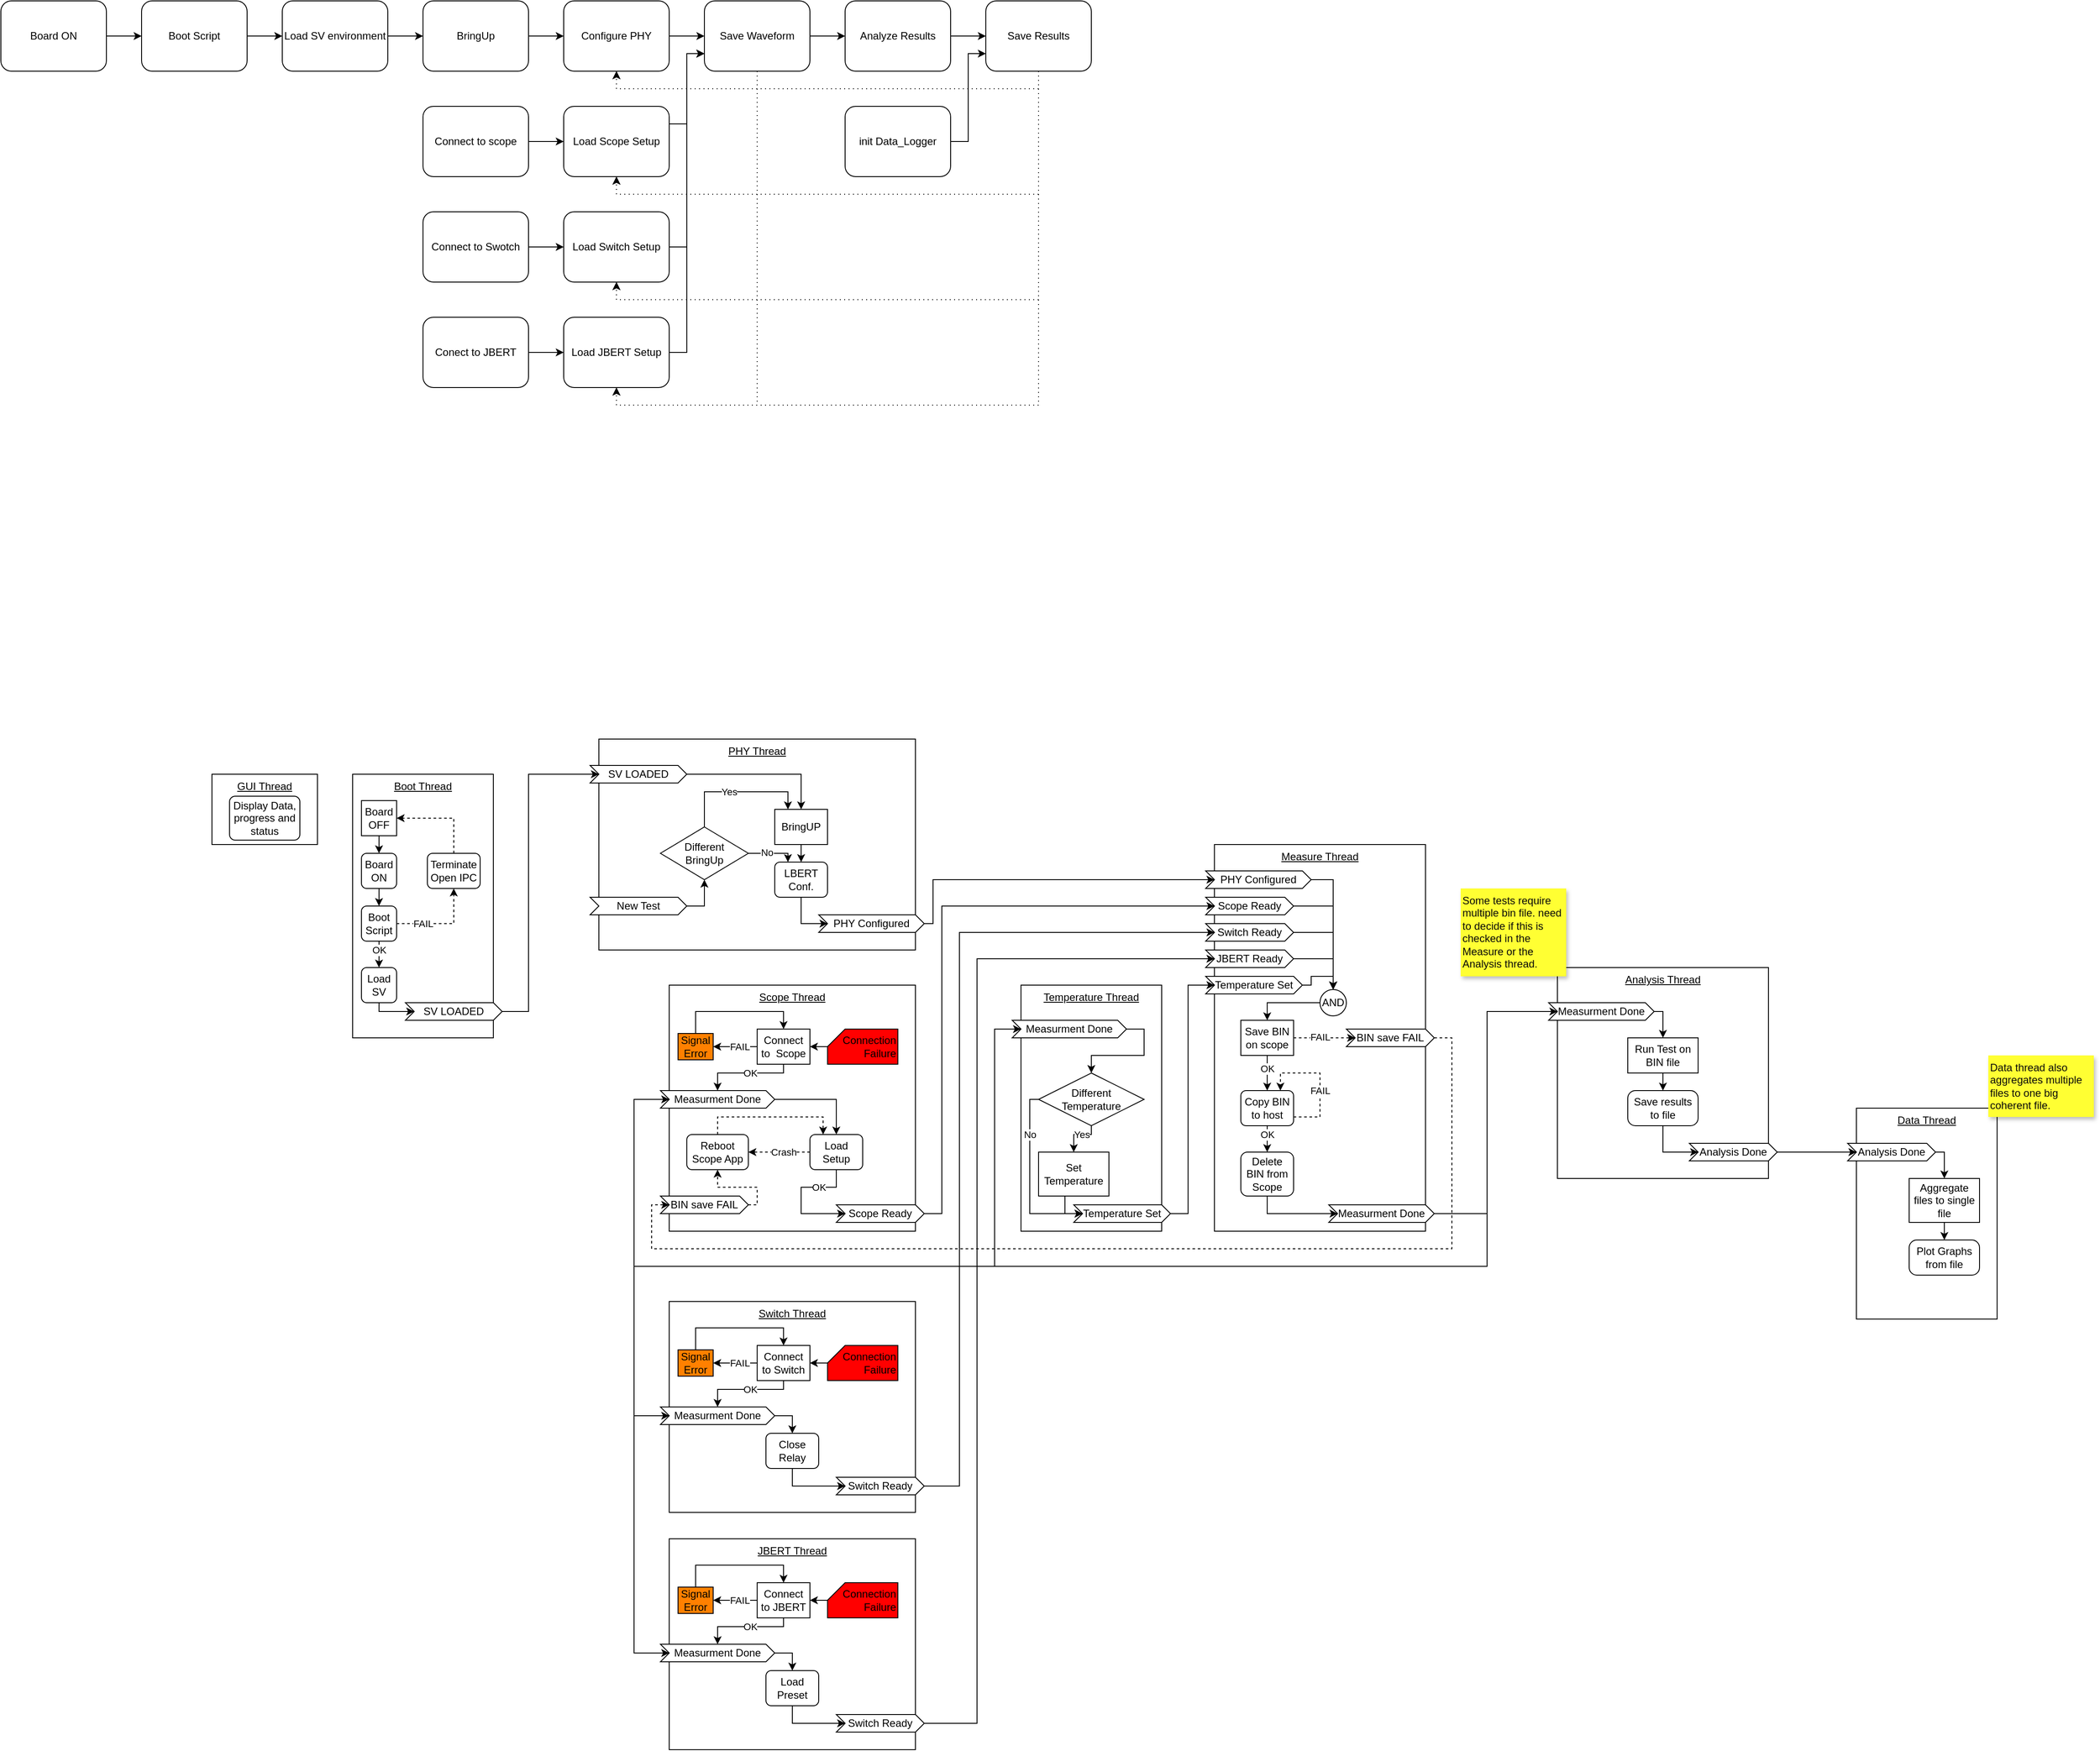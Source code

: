 <mxfile version="24.1.0" type="device">
  <diagram name="Page-1" id="xTuJHzwdMH1xnctEBqGL">
    <mxGraphModel dx="819" dy="482" grid="1" gridSize="10" guides="1" tooltips="1" connect="1" arrows="1" fold="1" page="1" pageScale="1" pageWidth="1600" pageHeight="900" math="0" shadow="0">
      <root>
        <mxCell id="0" />
        <mxCell id="1" parent="0" />
        <mxCell id="e8ZJ8tX_Cm2KyJfBebLk-33" style="edgeStyle=orthogonalEdgeStyle;rounded=0;orthogonalLoop=1;jettySize=auto;html=1;exitX=1;exitY=0.5;exitDx=0;exitDy=0;entryX=0;entryY=0.5;entryDx=0;entryDy=0;" parent="1" source="e8ZJ8tX_Cm2KyJfBebLk-15" target="e8ZJ8tX_Cm2KyJfBebLk-16" edge="1">
          <mxGeometry relative="1" as="geometry" />
        </mxCell>
        <mxCell id="e8ZJ8tX_Cm2KyJfBebLk-15" value="Board ON" style="rounded=1;whiteSpace=wrap;html=1;" parent="1" vertex="1">
          <mxGeometry x="40" y="120" width="120" height="80" as="geometry" />
        </mxCell>
        <mxCell id="e8ZJ8tX_Cm2KyJfBebLk-30" style="edgeStyle=orthogonalEdgeStyle;rounded=0;orthogonalLoop=1;jettySize=auto;html=1;exitX=1;exitY=0.5;exitDx=0;exitDy=0;entryX=0;entryY=0.5;entryDx=0;entryDy=0;" parent="1" source="e8ZJ8tX_Cm2KyJfBebLk-16" target="e8ZJ8tX_Cm2KyJfBebLk-17" edge="1">
          <mxGeometry relative="1" as="geometry" />
        </mxCell>
        <mxCell id="e8ZJ8tX_Cm2KyJfBebLk-16" value="Boot Script" style="rounded=1;whiteSpace=wrap;html=1;" parent="1" vertex="1">
          <mxGeometry x="200" y="120" width="120" height="80" as="geometry" />
        </mxCell>
        <mxCell id="e8ZJ8tX_Cm2KyJfBebLk-34" style="edgeStyle=orthogonalEdgeStyle;rounded=0;orthogonalLoop=1;jettySize=auto;html=1;exitX=1;exitY=0.5;exitDx=0;exitDy=0;entryX=0;entryY=0.5;entryDx=0;entryDy=0;" parent="1" source="e8ZJ8tX_Cm2KyJfBebLk-17" target="e8ZJ8tX_Cm2KyJfBebLk-22" edge="1">
          <mxGeometry relative="1" as="geometry" />
        </mxCell>
        <mxCell id="e8ZJ8tX_Cm2KyJfBebLk-17" value="Load SV environment" style="rounded=1;whiteSpace=wrap;html=1;" parent="1" vertex="1">
          <mxGeometry x="360" y="120" width="120" height="80" as="geometry" />
        </mxCell>
        <mxCell id="e8ZJ8tX_Cm2KyJfBebLk-52" style="edgeStyle=orthogonalEdgeStyle;rounded=0;orthogonalLoop=1;jettySize=auto;html=1;exitX=1;exitY=0.5;exitDx=0;exitDy=0;entryX=0;entryY=0.75;entryDx=0;entryDy=0;" parent="1" source="e8ZJ8tX_Cm2KyJfBebLk-18" target="e8ZJ8tX_Cm2KyJfBebLk-50" edge="1">
          <mxGeometry relative="1" as="geometry" />
        </mxCell>
        <mxCell id="e8ZJ8tX_Cm2KyJfBebLk-18" value="init Data_Logger" style="rounded=1;whiteSpace=wrap;html=1;" parent="1" vertex="1">
          <mxGeometry x="1000" y="240" width="120" height="80" as="geometry" />
        </mxCell>
        <mxCell id="e8ZJ8tX_Cm2KyJfBebLk-35" style="edgeStyle=orthogonalEdgeStyle;rounded=0;orthogonalLoop=1;jettySize=auto;html=1;exitX=1;exitY=0.5;exitDx=0;exitDy=0;entryX=0;entryY=0.5;entryDx=0;entryDy=0;" parent="1" source="e8ZJ8tX_Cm2KyJfBebLk-19" target="e8ZJ8tX_Cm2KyJfBebLk-23" edge="1">
          <mxGeometry relative="1" as="geometry" />
        </mxCell>
        <mxCell id="e8ZJ8tX_Cm2KyJfBebLk-19" value="Connect to scope" style="rounded=1;whiteSpace=wrap;html=1;" parent="1" vertex="1">
          <mxGeometry x="520" y="240" width="120" height="80" as="geometry" />
        </mxCell>
        <mxCell id="e8ZJ8tX_Cm2KyJfBebLk-36" style="edgeStyle=orthogonalEdgeStyle;rounded=0;orthogonalLoop=1;jettySize=auto;html=1;exitX=1;exitY=0.5;exitDx=0;exitDy=0;entryX=0;entryY=0.5;entryDx=0;entryDy=0;" parent="1" source="e8ZJ8tX_Cm2KyJfBebLk-20" target="e8ZJ8tX_Cm2KyJfBebLk-24" edge="1">
          <mxGeometry relative="1" as="geometry" />
        </mxCell>
        <mxCell id="e8ZJ8tX_Cm2KyJfBebLk-20" value="Connect to Swotch" style="rounded=1;whiteSpace=wrap;html=1;" parent="1" vertex="1">
          <mxGeometry x="520" y="360" width="120" height="80" as="geometry" />
        </mxCell>
        <mxCell id="e8ZJ8tX_Cm2KyJfBebLk-37" style="edgeStyle=orthogonalEdgeStyle;rounded=0;orthogonalLoop=1;jettySize=auto;html=1;exitX=1;exitY=0.5;exitDx=0;exitDy=0;entryX=0;entryY=0.5;entryDx=0;entryDy=0;" parent="1" source="e8ZJ8tX_Cm2KyJfBebLk-21" target="e8ZJ8tX_Cm2KyJfBebLk-25" edge="1">
          <mxGeometry relative="1" as="geometry" />
        </mxCell>
        <mxCell id="e8ZJ8tX_Cm2KyJfBebLk-21" value="Conect to JBERT" style="rounded=1;whiteSpace=wrap;html=1;" parent="1" vertex="1">
          <mxGeometry x="520" y="480" width="120" height="80" as="geometry" />
        </mxCell>
        <mxCell id="e8ZJ8tX_Cm2KyJfBebLk-38" style="edgeStyle=orthogonalEdgeStyle;rounded=0;orthogonalLoop=1;jettySize=auto;html=1;exitX=1;exitY=0.5;exitDx=0;exitDy=0;entryX=0;entryY=0.5;entryDx=0;entryDy=0;" parent="1" source="e8ZJ8tX_Cm2KyJfBebLk-22" target="e8ZJ8tX_Cm2KyJfBebLk-26" edge="1">
          <mxGeometry relative="1" as="geometry" />
        </mxCell>
        <mxCell id="e8ZJ8tX_Cm2KyJfBebLk-22" value="BringUp" style="rounded=1;whiteSpace=wrap;html=1;" parent="1" vertex="1">
          <mxGeometry x="520" y="120" width="120" height="80" as="geometry" />
        </mxCell>
        <mxCell id="e8ZJ8tX_Cm2KyJfBebLk-40" style="edgeStyle=orthogonalEdgeStyle;rounded=0;orthogonalLoop=1;jettySize=auto;html=1;exitX=1;exitY=0.25;exitDx=0;exitDy=0;entryX=0;entryY=0.75;entryDx=0;entryDy=0;" parent="1" source="e8ZJ8tX_Cm2KyJfBebLk-23" target="e8ZJ8tX_Cm2KyJfBebLk-27" edge="1">
          <mxGeometry relative="1" as="geometry" />
        </mxCell>
        <mxCell id="e8ZJ8tX_Cm2KyJfBebLk-23" value="Load Scope Setup" style="rounded=1;whiteSpace=wrap;html=1;" parent="1" vertex="1">
          <mxGeometry x="680" y="240" width="120" height="80" as="geometry" />
        </mxCell>
        <mxCell id="e8ZJ8tX_Cm2KyJfBebLk-41" style="edgeStyle=orthogonalEdgeStyle;rounded=0;orthogonalLoop=1;jettySize=auto;html=1;exitX=1;exitY=0.5;exitDx=0;exitDy=0;entryX=0;entryY=0.75;entryDx=0;entryDy=0;" parent="1" source="e8ZJ8tX_Cm2KyJfBebLk-24" target="e8ZJ8tX_Cm2KyJfBebLk-27" edge="1">
          <mxGeometry relative="1" as="geometry" />
        </mxCell>
        <mxCell id="e8ZJ8tX_Cm2KyJfBebLk-24" value="Load Switch Setup" style="rounded=1;whiteSpace=wrap;html=1;" parent="1" vertex="1">
          <mxGeometry x="680" y="360" width="120" height="80" as="geometry" />
        </mxCell>
        <mxCell id="e8ZJ8tX_Cm2KyJfBebLk-43" style="edgeStyle=orthogonalEdgeStyle;rounded=0;orthogonalLoop=1;jettySize=auto;html=1;exitX=1;exitY=0.5;exitDx=0;exitDy=0;entryX=0;entryY=0.75;entryDx=0;entryDy=0;" parent="1" source="e8ZJ8tX_Cm2KyJfBebLk-25" target="e8ZJ8tX_Cm2KyJfBebLk-27" edge="1">
          <mxGeometry relative="1" as="geometry" />
        </mxCell>
        <mxCell id="e8ZJ8tX_Cm2KyJfBebLk-25" value="Load JBERT Setup" style="rounded=1;whiteSpace=wrap;html=1;" parent="1" vertex="1">
          <mxGeometry x="680" y="480" width="120" height="80" as="geometry" />
        </mxCell>
        <mxCell id="e8ZJ8tX_Cm2KyJfBebLk-39" style="edgeStyle=orthogonalEdgeStyle;rounded=0;orthogonalLoop=1;jettySize=auto;html=1;exitX=1;exitY=0.5;exitDx=0;exitDy=0;entryX=0;entryY=0.5;entryDx=0;entryDy=0;" parent="1" source="e8ZJ8tX_Cm2KyJfBebLk-26" target="e8ZJ8tX_Cm2KyJfBebLk-27" edge="1">
          <mxGeometry relative="1" as="geometry">
            <mxPoint x="900" y="180" as="targetPoint" />
          </mxGeometry>
        </mxCell>
        <mxCell id="e8ZJ8tX_Cm2KyJfBebLk-26" value="Configure PHY" style="rounded=1;whiteSpace=wrap;html=1;" parent="1" vertex="1">
          <mxGeometry x="680" y="120" width="120" height="80" as="geometry" />
        </mxCell>
        <mxCell id="e8ZJ8tX_Cm2KyJfBebLk-45" style="edgeStyle=orthogonalEdgeStyle;rounded=0;orthogonalLoop=1;jettySize=auto;html=1;exitX=1;exitY=0.5;exitDx=0;exitDy=0;entryX=0;entryY=0.5;entryDx=0;entryDy=0;" parent="1" source="e8ZJ8tX_Cm2KyJfBebLk-27" target="e8ZJ8tX_Cm2KyJfBebLk-44" edge="1">
          <mxGeometry relative="1" as="geometry" />
        </mxCell>
        <mxCell id="e8ZJ8tX_Cm2KyJfBebLk-46" style="edgeStyle=orthogonalEdgeStyle;rounded=0;orthogonalLoop=1;jettySize=auto;html=1;exitX=0.5;exitY=1;exitDx=0;exitDy=0;entryX=0.5;entryY=1;entryDx=0;entryDy=0;dashed=1;dashPattern=1 4;" parent="1" source="e8ZJ8tX_Cm2KyJfBebLk-27" target="e8ZJ8tX_Cm2KyJfBebLk-25" edge="1">
          <mxGeometry relative="1" as="geometry" />
        </mxCell>
        <mxCell id="e8ZJ8tX_Cm2KyJfBebLk-47" style="edgeStyle=orthogonalEdgeStyle;rounded=0;orthogonalLoop=1;jettySize=auto;html=1;exitX=0.5;exitY=1;exitDx=0;exitDy=0;entryX=0.5;entryY=1;entryDx=0;entryDy=0;dashed=1;dashPattern=1 4;" parent="1" source="e8ZJ8tX_Cm2KyJfBebLk-27" target="e8ZJ8tX_Cm2KyJfBebLk-24" edge="1">
          <mxGeometry relative="1" as="geometry" />
        </mxCell>
        <mxCell id="e8ZJ8tX_Cm2KyJfBebLk-48" style="edgeStyle=orthogonalEdgeStyle;rounded=0;orthogonalLoop=1;jettySize=auto;html=1;exitX=0.5;exitY=1;exitDx=0;exitDy=0;entryX=0.5;entryY=1;entryDx=0;entryDy=0;dashed=1;dashPattern=1 4;" parent="1" source="e8ZJ8tX_Cm2KyJfBebLk-27" target="e8ZJ8tX_Cm2KyJfBebLk-23" edge="1">
          <mxGeometry relative="1" as="geometry" />
        </mxCell>
        <mxCell id="e8ZJ8tX_Cm2KyJfBebLk-49" style="edgeStyle=orthogonalEdgeStyle;rounded=0;orthogonalLoop=1;jettySize=auto;html=1;exitX=0.5;exitY=1;exitDx=0;exitDy=0;entryX=0.5;entryY=1;entryDx=0;entryDy=0;dashed=1;dashPattern=1 4;" parent="1" source="e8ZJ8tX_Cm2KyJfBebLk-27" target="e8ZJ8tX_Cm2KyJfBebLk-26" edge="1">
          <mxGeometry relative="1" as="geometry" />
        </mxCell>
        <mxCell id="e8ZJ8tX_Cm2KyJfBebLk-27" value="Save Waveform" style="rounded=1;whiteSpace=wrap;html=1;" parent="1" vertex="1">
          <mxGeometry x="840" y="120" width="120" height="80" as="geometry" />
        </mxCell>
        <mxCell id="e8ZJ8tX_Cm2KyJfBebLk-51" style="edgeStyle=orthogonalEdgeStyle;rounded=0;orthogonalLoop=1;jettySize=auto;html=1;exitX=1;exitY=0.5;exitDx=0;exitDy=0;entryX=0;entryY=0.5;entryDx=0;entryDy=0;" parent="1" source="e8ZJ8tX_Cm2KyJfBebLk-44" target="e8ZJ8tX_Cm2KyJfBebLk-50" edge="1">
          <mxGeometry relative="1" as="geometry" />
        </mxCell>
        <mxCell id="e8ZJ8tX_Cm2KyJfBebLk-44" value="Analyze Results" style="rounded=1;whiteSpace=wrap;html=1;" parent="1" vertex="1">
          <mxGeometry x="1000" y="120" width="120" height="80" as="geometry" />
        </mxCell>
        <mxCell id="e8ZJ8tX_Cm2KyJfBebLk-59" style="edgeStyle=orthogonalEdgeStyle;rounded=0;orthogonalLoop=1;jettySize=auto;html=1;exitX=0.5;exitY=1;exitDx=0;exitDy=0;entryX=0.5;entryY=1;entryDx=0;entryDy=0;dashed=1;dashPattern=1 4;" parent="1" source="e8ZJ8tX_Cm2KyJfBebLk-50" target="e8ZJ8tX_Cm2KyJfBebLk-26" edge="1">
          <mxGeometry relative="1" as="geometry" />
        </mxCell>
        <mxCell id="e8ZJ8tX_Cm2KyJfBebLk-60" style="edgeStyle=orthogonalEdgeStyle;rounded=0;orthogonalLoop=1;jettySize=auto;html=1;exitX=0.5;exitY=1;exitDx=0;exitDy=0;entryX=0.5;entryY=1;entryDx=0;entryDy=0;dashed=1;dashPattern=1 4;" parent="1" source="e8ZJ8tX_Cm2KyJfBebLk-50" target="e8ZJ8tX_Cm2KyJfBebLk-23" edge="1">
          <mxGeometry relative="1" as="geometry" />
        </mxCell>
        <mxCell id="e8ZJ8tX_Cm2KyJfBebLk-61" style="edgeStyle=orthogonalEdgeStyle;rounded=0;orthogonalLoop=1;jettySize=auto;html=1;exitX=0.5;exitY=1;exitDx=0;exitDy=0;entryX=0.5;entryY=1;entryDx=0;entryDy=0;dashed=1;dashPattern=1 4;" parent="1" source="e8ZJ8tX_Cm2KyJfBebLk-50" target="e8ZJ8tX_Cm2KyJfBebLk-24" edge="1">
          <mxGeometry relative="1" as="geometry" />
        </mxCell>
        <mxCell id="e8ZJ8tX_Cm2KyJfBebLk-62" style="edgeStyle=orthogonalEdgeStyle;rounded=0;orthogonalLoop=1;jettySize=auto;html=1;exitX=0.5;exitY=1;exitDx=0;exitDy=0;entryX=0.5;entryY=1;entryDx=0;entryDy=0;dashed=1;dashPattern=1 4;" parent="1" source="e8ZJ8tX_Cm2KyJfBebLk-50" target="e8ZJ8tX_Cm2KyJfBebLk-25" edge="1">
          <mxGeometry relative="1" as="geometry" />
        </mxCell>
        <mxCell id="e8ZJ8tX_Cm2KyJfBebLk-50" value="Save Results" style="rounded=1;whiteSpace=wrap;html=1;" parent="1" vertex="1">
          <mxGeometry x="1160" y="120" width="120" height="80" as="geometry" />
        </mxCell>
        <mxCell id="XOHkfa8fd0RrXGGnEdfI-1" value="&lt;u&gt;Boot Thread&lt;/u&gt;" style="rounded=0;align=center;imageVerticalAlign=middle;imageAlign=center;imageAspect=1;labelBorderColor=none;labelBackgroundColor=none;textShadow=0;html=1;whiteSpace=wrap;labelPosition=center;verticalLabelPosition=middle;verticalAlign=top;" parent="1" vertex="1">
          <mxGeometry x="440" y="1000" width="160" height="300" as="geometry" />
        </mxCell>
        <mxCell id="XOHkfa8fd0RrXGGnEdfI-5" style="edgeStyle=orthogonalEdgeStyle;rounded=0;orthogonalLoop=1;jettySize=auto;html=1;exitX=0.5;exitY=1;exitDx=0;exitDy=0;entryX=0.5;entryY=0;entryDx=0;entryDy=0;" parent="1" source="XOHkfa8fd0RrXGGnEdfI-2" target="XOHkfa8fd0RrXGGnEdfI-3" edge="1">
          <mxGeometry relative="1" as="geometry" />
        </mxCell>
        <mxCell id="XOHkfa8fd0RrXGGnEdfI-2" value="Board ON" style="rounded=1;whiteSpace=wrap;html=1;" parent="1" vertex="1">
          <mxGeometry x="450" y="1090" width="40" height="40" as="geometry" />
        </mxCell>
        <mxCell id="XOHkfa8fd0RrXGGnEdfI-6" style="edgeStyle=orthogonalEdgeStyle;rounded=0;orthogonalLoop=1;jettySize=auto;html=1;exitX=0.5;exitY=1;exitDx=0;exitDy=0;entryX=0.5;entryY=0;entryDx=0;entryDy=0;" parent="1" source="XOHkfa8fd0RrXGGnEdfI-3" target="XOHkfa8fd0RrXGGnEdfI-4" edge="1">
          <mxGeometry relative="1" as="geometry" />
        </mxCell>
        <mxCell id="XOHkfa8fd0RrXGGnEdfI-10" value="OK" style="edgeLabel;html=1;align=center;verticalAlign=middle;resizable=0;points=[];" parent="XOHkfa8fd0RrXGGnEdfI-6" vertex="1" connectable="0">
          <mxGeometry x="-0.084" y="-1" relative="1" as="geometry">
            <mxPoint x="1" y="-4" as="offset" />
          </mxGeometry>
        </mxCell>
        <mxCell id="XOHkfa8fd0RrXGGnEdfI-11" style="edgeStyle=orthogonalEdgeStyle;rounded=0;orthogonalLoop=1;jettySize=auto;html=1;exitX=1;exitY=0.5;exitDx=0;exitDy=0;entryX=0.5;entryY=1;entryDx=0;entryDy=0;dashed=1;" parent="1" source="XOHkfa8fd0RrXGGnEdfI-3" target="XOHkfa8fd0RrXGGnEdfI-14" edge="1">
          <mxGeometry relative="1" as="geometry" />
        </mxCell>
        <mxCell id="XOHkfa8fd0RrXGGnEdfI-12" value="FAIL" style="edgeLabel;html=1;align=center;verticalAlign=middle;resizable=0;points=[];" parent="XOHkfa8fd0RrXGGnEdfI-11" vertex="1" connectable="0">
          <mxGeometry x="0.185" relative="1" as="geometry">
            <mxPoint x="-32" as="offset" />
          </mxGeometry>
        </mxCell>
        <mxCell id="XOHkfa8fd0RrXGGnEdfI-3" value="Boot Script" style="rounded=1;whiteSpace=wrap;html=1;" parent="1" vertex="1">
          <mxGeometry x="450" y="1150" width="40" height="40" as="geometry" />
        </mxCell>
        <mxCell id="XOHkfa8fd0RrXGGnEdfI-19" style="edgeStyle=orthogonalEdgeStyle;rounded=0;orthogonalLoop=1;jettySize=auto;html=1;exitX=0.5;exitY=1;exitDx=0;exitDy=0;entryX=0;entryY=0.5;entryDx=0;entryDy=0;" parent="1" source="XOHkfa8fd0RrXGGnEdfI-4" target="XOHkfa8fd0RrXGGnEdfI-18" edge="1">
          <mxGeometry relative="1" as="geometry">
            <Array as="points">
              <mxPoint x="470" y="1270" />
            </Array>
          </mxGeometry>
        </mxCell>
        <mxCell id="XOHkfa8fd0RrXGGnEdfI-4" value="Load SV" style="rounded=1;whiteSpace=wrap;html=1;" parent="1" vertex="1">
          <mxGeometry x="450" y="1220" width="40" height="40" as="geometry" />
        </mxCell>
        <mxCell id="XOHkfa8fd0RrXGGnEdfI-9" style="edgeStyle=orthogonalEdgeStyle;rounded=0;orthogonalLoop=1;jettySize=auto;html=1;exitX=0.5;exitY=1;exitDx=0;exitDy=0;entryX=0.5;entryY=0;entryDx=0;entryDy=0;" parent="1" source="XOHkfa8fd0RrXGGnEdfI-7" target="XOHkfa8fd0RrXGGnEdfI-2" edge="1">
          <mxGeometry relative="1" as="geometry" />
        </mxCell>
        <mxCell id="XOHkfa8fd0RrXGGnEdfI-7" value="Board OFF" style="rounded=1;whiteSpace=wrap;html=1;labelBackgroundColor=none;fillStyle=solid;arcSize=0;" parent="1" vertex="1">
          <mxGeometry x="450" y="1030" width="40" height="40" as="geometry" />
        </mxCell>
        <mxCell id="XOHkfa8fd0RrXGGnEdfI-58" style="edgeStyle=orthogonalEdgeStyle;rounded=0;orthogonalLoop=1;jettySize=auto;html=1;exitX=0.5;exitY=0;exitDx=0;exitDy=0;entryX=1;entryY=0.5;entryDx=0;entryDy=0;dashed=1;" parent="1" source="XOHkfa8fd0RrXGGnEdfI-14" target="XOHkfa8fd0RrXGGnEdfI-7" edge="1">
          <mxGeometry relative="1" as="geometry" />
        </mxCell>
        <mxCell id="XOHkfa8fd0RrXGGnEdfI-14" value="Terminate Open IPC" style="rounded=1;whiteSpace=wrap;html=1;" parent="1" vertex="1">
          <mxGeometry x="525" y="1090" width="60" height="40" as="geometry" />
        </mxCell>
        <mxCell id="XOHkfa8fd0RrXGGnEdfI-128" style="edgeStyle=orthogonalEdgeStyle;rounded=0;orthogonalLoop=1;jettySize=auto;html=1;exitX=1;exitY=0.5;exitDx=0;exitDy=0;entryX=0;entryY=0.5;entryDx=0;entryDy=0;" parent="1" source="XOHkfa8fd0RrXGGnEdfI-18" target="XOHkfa8fd0RrXGGnEdfI-29" edge="1">
          <mxGeometry relative="1" as="geometry">
            <Array as="points">
              <mxPoint x="640" y="1270" />
              <mxPoint x="640" y="1000" />
            </Array>
          </mxGeometry>
        </mxCell>
        <mxCell id="XOHkfa8fd0RrXGGnEdfI-18" value="SV LOADED" style="shape=step;perimeter=stepPerimeter;whiteSpace=wrap;html=1;fixedSize=1;size=10;" parent="1" vertex="1">
          <mxGeometry x="500" y="1260" width="110" height="20" as="geometry" />
        </mxCell>
        <mxCell id="XOHkfa8fd0RrXGGnEdfI-27" value="&lt;u&gt;PHY Thread&lt;/u&gt;" style="rounded=0;align=center;imageVerticalAlign=middle;imageAlign=center;imageAspect=1;labelBorderColor=none;labelBackgroundColor=none;textShadow=0;html=1;whiteSpace=wrap;labelPosition=center;verticalLabelPosition=middle;verticalAlign=top;" parent="1" vertex="1">
          <mxGeometry x="720" y="960" width="360" height="240" as="geometry" />
        </mxCell>
        <mxCell id="XOHkfa8fd0RrXGGnEdfI-31" style="edgeStyle=orthogonalEdgeStyle;rounded=0;orthogonalLoop=1;jettySize=auto;html=1;exitX=1;exitY=0.5;exitDx=0;exitDy=0;entryX=0.5;entryY=0;entryDx=0;entryDy=0;" parent="1" source="XOHkfa8fd0RrXGGnEdfI-29" target="XOHkfa8fd0RrXGGnEdfI-30" edge="1">
          <mxGeometry relative="1" as="geometry" />
        </mxCell>
        <mxCell id="XOHkfa8fd0RrXGGnEdfI-29" value="SV LOADED" style="shape=step;perimeter=stepPerimeter;whiteSpace=wrap;html=1;fixedSize=1;size=10;" parent="1" vertex="1">
          <mxGeometry x="710" y="990" width="110" height="20" as="geometry" />
        </mxCell>
        <mxCell id="XOHkfa8fd0RrXGGnEdfI-33" style="edgeStyle=orthogonalEdgeStyle;rounded=0;orthogonalLoop=1;jettySize=auto;html=1;exitX=0.5;exitY=1;exitDx=0;exitDy=0;entryX=0.5;entryY=0;entryDx=0;entryDy=0;" parent="1" source="XOHkfa8fd0RrXGGnEdfI-30" target="XOHkfa8fd0RrXGGnEdfI-32" edge="1">
          <mxGeometry relative="1" as="geometry" />
        </mxCell>
        <mxCell id="XOHkfa8fd0RrXGGnEdfI-30" value="BringUP" style="rounded=1;whiteSpace=wrap;html=1;labelBackgroundColor=none;fillStyle=solid;arcSize=0;" parent="1" vertex="1">
          <mxGeometry x="920" y="1040" width="60" height="40" as="geometry" />
        </mxCell>
        <mxCell id="XOHkfa8fd0RrXGGnEdfI-35" style="edgeStyle=orthogonalEdgeStyle;rounded=0;orthogonalLoop=1;jettySize=auto;html=1;exitX=0.5;exitY=1;exitDx=0;exitDy=0;entryX=0;entryY=0.5;entryDx=0;entryDy=0;" parent="1" source="XOHkfa8fd0RrXGGnEdfI-32" target="XOHkfa8fd0RrXGGnEdfI-34" edge="1">
          <mxGeometry relative="1" as="geometry">
            <Array as="points">
              <mxPoint x="950" y="1170" />
            </Array>
          </mxGeometry>
        </mxCell>
        <mxCell id="XOHkfa8fd0RrXGGnEdfI-32" value="LBERT&lt;div&gt;Conf.&lt;/div&gt;" style="rounded=1;whiteSpace=wrap;html=1;" parent="1" vertex="1">
          <mxGeometry x="920" y="1100" width="60" height="40" as="geometry" />
        </mxCell>
        <mxCell id="XOHkfa8fd0RrXGGnEdfI-115" style="edgeStyle=orthogonalEdgeStyle;rounded=0;orthogonalLoop=1;jettySize=auto;html=1;exitX=1;exitY=0.5;exitDx=0;exitDy=0;entryX=0;entryY=0.5;entryDx=0;entryDy=0;" parent="1" source="XOHkfa8fd0RrXGGnEdfI-34" target="XOHkfa8fd0RrXGGnEdfI-62" edge="1">
          <mxGeometry relative="1" as="geometry">
            <Array as="points">
              <mxPoint x="1100" y="1170" />
              <mxPoint x="1100" y="1120" />
            </Array>
          </mxGeometry>
        </mxCell>
        <mxCell id="XOHkfa8fd0RrXGGnEdfI-34" value="PHY Configured" style="shape=step;perimeter=stepPerimeter;whiteSpace=wrap;html=1;fixedSize=1;size=10;" parent="1" vertex="1">
          <mxGeometry x="970" y="1160" width="120" height="20" as="geometry" />
        </mxCell>
        <mxCell id="XOHkfa8fd0RrXGGnEdfI-116" style="edgeStyle=orthogonalEdgeStyle;rounded=0;orthogonalLoop=1;jettySize=auto;html=1;exitX=1;exitY=0.5;exitDx=0;exitDy=0;entryX=0;entryY=0.5;entryDx=0;entryDy=0;" parent="1" source="XOHkfa8fd0RrXGGnEdfI-49" target="XOHkfa8fd0RrXGGnEdfI-65" edge="1">
          <mxGeometry relative="1" as="geometry">
            <Array as="points">
              <mxPoint x="1110" y="1500" />
              <mxPoint x="1110" y="1150" />
            </Array>
          </mxGeometry>
        </mxCell>
        <mxCell id="XOHkfa8fd0RrXGGnEdfI-59" value="&lt;u&gt;Analysis Thread&lt;/u&gt;" style="rounded=0;align=center;imageVerticalAlign=middle;imageAlign=center;imageAspect=1;labelBorderColor=none;labelBackgroundColor=none;textShadow=0;html=1;whiteSpace=wrap;labelPosition=center;verticalLabelPosition=middle;verticalAlign=top;" parent="1" vertex="1">
          <mxGeometry x="1810" y="1220" width="240" height="240" as="geometry" />
        </mxCell>
        <mxCell id="XOHkfa8fd0RrXGGnEdfI-60" value="&lt;u&gt;Data Thread&lt;/u&gt;" style="rounded=0;align=center;imageVerticalAlign=middle;imageAlign=center;imageAspect=1;labelBorderColor=none;labelBackgroundColor=none;textShadow=0;html=1;whiteSpace=wrap;labelPosition=center;verticalLabelPosition=middle;verticalAlign=top;" parent="1" vertex="1">
          <mxGeometry x="2150" y="1380" width="160" height="240" as="geometry" />
        </mxCell>
        <mxCell id="XOHkfa8fd0RrXGGnEdfI-61" value="&lt;u&gt;Measure Thread&lt;/u&gt;" style="rounded=0;align=center;imageVerticalAlign=middle;imageAlign=center;imageAspect=1;labelBorderColor=none;labelBackgroundColor=none;textShadow=0;html=1;whiteSpace=wrap;labelPosition=center;verticalLabelPosition=middle;verticalAlign=top;" parent="1" vertex="1">
          <mxGeometry x="1420" y="1080" width="240" height="440" as="geometry" />
        </mxCell>
        <mxCell id="XOHkfa8fd0RrXGGnEdfI-155" style="edgeStyle=orthogonalEdgeStyle;rounded=0;orthogonalLoop=1;jettySize=auto;html=1;exitX=1;exitY=0.5;exitDx=0;exitDy=0;" parent="1" source="XOHkfa8fd0RrXGGnEdfI-62" target="XOHkfa8fd0RrXGGnEdfI-150" edge="1">
          <mxGeometry relative="1" as="geometry" />
        </mxCell>
        <mxCell id="XOHkfa8fd0RrXGGnEdfI-62" value="PHY Configured" style="shape=step;perimeter=stepPerimeter;whiteSpace=wrap;html=1;fixedSize=1;size=10;" parent="1" vertex="1">
          <mxGeometry x="1410" y="1110" width="120" height="20" as="geometry" />
        </mxCell>
        <mxCell id="XOHkfa8fd0RrXGGnEdfI-154" style="edgeStyle=orthogonalEdgeStyle;rounded=0;orthogonalLoop=1;jettySize=auto;html=1;exitX=1;exitY=0.5;exitDx=0;exitDy=0;entryX=0.5;entryY=0;entryDx=0;entryDy=0;" parent="1" source="XOHkfa8fd0RrXGGnEdfI-65" target="XOHkfa8fd0RrXGGnEdfI-150" edge="1">
          <mxGeometry relative="1" as="geometry" />
        </mxCell>
        <mxCell id="XOHkfa8fd0RrXGGnEdfI-65" value="Scope Ready" style="shape=step;perimeter=stepPerimeter;whiteSpace=wrap;html=1;fixedSize=1;size=10;" parent="1" vertex="1">
          <mxGeometry x="1410" y="1140" width="100" height="20" as="geometry" />
        </mxCell>
        <mxCell id="XOHkfa8fd0RrXGGnEdfI-117" style="edgeStyle=orthogonalEdgeStyle;rounded=0;orthogonalLoop=1;jettySize=auto;html=1;exitX=1;exitY=0.5;exitDx=0;exitDy=0;entryX=0;entryY=0.5;entryDx=0;entryDy=0;" parent="1" source="XOHkfa8fd0RrXGGnEdfI-66" target="XOHkfa8fd0RrXGGnEdfI-38" edge="1">
          <mxGeometry relative="1" as="geometry">
            <mxPoint x="780" y="1520" as="targetPoint" />
            <Array as="points">
              <mxPoint x="1730" y="1500" />
              <mxPoint x="1730" y="1560" />
              <mxPoint x="760" y="1560" />
              <mxPoint x="760" y="1370" />
            </Array>
          </mxGeometry>
        </mxCell>
        <mxCell id="XOHkfa8fd0RrXGGnEdfI-119" style="edgeStyle=orthogonalEdgeStyle;rounded=0;orthogonalLoop=1;jettySize=auto;html=1;exitX=1;exitY=0.5;exitDx=0;exitDy=0;entryX=0;entryY=0.5;entryDx=0;entryDy=0;" parent="1" source="XOHkfa8fd0RrXGGnEdfI-66" target="XOHkfa8fd0RrXGGnEdfI-91" edge="1">
          <mxGeometry relative="1" as="geometry">
            <Array as="points">
              <mxPoint x="1730" y="1500" />
              <mxPoint x="1730" y="1270" />
            </Array>
          </mxGeometry>
        </mxCell>
        <mxCell id="Eeyp96fB430T0L1bPqid-46" style="edgeStyle=orthogonalEdgeStyle;rounded=0;orthogonalLoop=1;jettySize=auto;html=1;exitX=1;exitY=0.5;exitDx=0;exitDy=0;entryX=0;entryY=0.5;entryDx=0;entryDy=0;" edge="1" parent="1" source="XOHkfa8fd0RrXGGnEdfI-66" target="Eeyp96fB430T0L1bPqid-38">
          <mxGeometry relative="1" as="geometry">
            <Array as="points">
              <mxPoint x="1730" y="1500" />
              <mxPoint x="1730" y="1560" />
              <mxPoint x="1170" y="1560" />
              <mxPoint x="1170" y="1290" />
            </Array>
          </mxGeometry>
        </mxCell>
        <mxCell id="Eeyp96fB430T0L1bPqid-47" style="edgeStyle=orthogonalEdgeStyle;rounded=0;orthogonalLoop=1;jettySize=auto;html=1;exitX=1;exitY=0.5;exitDx=0;exitDy=0;entryX=0;entryY=0.5;entryDx=0;entryDy=0;" edge="1" parent="1" source="XOHkfa8fd0RrXGGnEdfI-66" target="XOHkfa8fd0RrXGGnEdfI-172">
          <mxGeometry relative="1" as="geometry">
            <Array as="points">
              <mxPoint x="1730" y="1500" />
              <mxPoint x="1730" y="1560" />
              <mxPoint x="760" y="1560" />
              <mxPoint x="760" y="1730" />
            </Array>
          </mxGeometry>
        </mxCell>
        <mxCell id="Eeyp96fB430T0L1bPqid-48" style="edgeStyle=orthogonalEdgeStyle;rounded=0;orthogonalLoop=1;jettySize=auto;html=1;exitX=1;exitY=0.5;exitDx=0;exitDy=0;entryX=0;entryY=0.5;entryDx=0;entryDy=0;" edge="1" parent="1" source="XOHkfa8fd0RrXGGnEdfI-66" target="XOHkfa8fd0RrXGGnEdfI-188">
          <mxGeometry relative="1" as="geometry">
            <mxPoint x="730" y="1940" as="targetPoint" />
            <Array as="points">
              <mxPoint x="1730" y="1500" />
              <mxPoint x="1730" y="1560" />
              <mxPoint x="760" y="1560" />
              <mxPoint x="760" y="2000" />
            </Array>
          </mxGeometry>
        </mxCell>
        <mxCell id="XOHkfa8fd0RrXGGnEdfI-66" value="Measurment Done" style="shape=step;perimeter=stepPerimeter;whiteSpace=wrap;html=1;fixedSize=1;size=10;" parent="1" vertex="1">
          <mxGeometry x="1550" y="1490" width="120" height="20" as="geometry" />
        </mxCell>
        <mxCell id="XOHkfa8fd0RrXGGnEdfI-80" style="edgeStyle=orthogonalEdgeStyle;rounded=0;orthogonalLoop=1;jettySize=auto;html=1;exitX=1;exitY=0.5;exitDx=0;exitDy=0;entryX=0;entryY=0.5;entryDx=0;entryDy=0;dashed=1;" parent="1" source="XOHkfa8fd0RrXGGnEdfI-74" target="XOHkfa8fd0RrXGGnEdfI-77" edge="1">
          <mxGeometry relative="1" as="geometry" />
        </mxCell>
        <mxCell id="XOHkfa8fd0RrXGGnEdfI-81" value="FAIL" style="edgeLabel;html=1;align=center;verticalAlign=middle;resizable=0;points=[];" parent="XOHkfa8fd0RrXGGnEdfI-80" vertex="1" connectable="0">
          <mxGeometry x="-0.163" y="1" relative="1" as="geometry">
            <mxPoint as="offset" />
          </mxGeometry>
        </mxCell>
        <mxCell id="XOHkfa8fd0RrXGGnEdfI-82" style="edgeStyle=orthogonalEdgeStyle;rounded=0;orthogonalLoop=1;jettySize=auto;html=1;exitX=0.5;exitY=1;exitDx=0;exitDy=0;entryX=0.5;entryY=0;entryDx=0;entryDy=0;" parent="1" source="XOHkfa8fd0RrXGGnEdfI-74" target="XOHkfa8fd0RrXGGnEdfI-75" edge="1">
          <mxGeometry relative="1" as="geometry" />
        </mxCell>
        <mxCell id="XOHkfa8fd0RrXGGnEdfI-83" value="OK" style="edgeLabel;html=1;align=center;verticalAlign=middle;resizable=0;points=[];" parent="XOHkfa8fd0RrXGGnEdfI-82" vertex="1" connectable="0">
          <mxGeometry x="-0.243" relative="1" as="geometry">
            <mxPoint as="offset" />
          </mxGeometry>
        </mxCell>
        <mxCell id="XOHkfa8fd0RrXGGnEdfI-74" value="Save BIN on scope" style="rounded=1;whiteSpace=wrap;html=1;labelBackgroundColor=none;fillStyle=solid;arcSize=0;" parent="1" vertex="1">
          <mxGeometry x="1450" y="1280" width="60" height="40" as="geometry" />
        </mxCell>
        <mxCell id="XOHkfa8fd0RrXGGnEdfI-88" style="edgeStyle=orthogonalEdgeStyle;rounded=0;orthogonalLoop=1;jettySize=auto;html=1;exitX=0.5;exitY=1;exitDx=0;exitDy=0;entryX=0.5;entryY=0;entryDx=0;entryDy=0;" parent="1" source="XOHkfa8fd0RrXGGnEdfI-75" target="XOHkfa8fd0RrXGGnEdfI-86" edge="1">
          <mxGeometry relative="1" as="geometry" />
        </mxCell>
        <mxCell id="XOHkfa8fd0RrXGGnEdfI-89" value="OK" style="edgeLabel;html=1;align=center;verticalAlign=middle;resizable=0;points=[];" parent="XOHkfa8fd0RrXGGnEdfI-88" vertex="1" connectable="0">
          <mxGeometry x="-0.075" relative="1" as="geometry">
            <mxPoint y="-4" as="offset" />
          </mxGeometry>
        </mxCell>
        <mxCell id="XOHkfa8fd0RrXGGnEdfI-75" value="Copy BIN to host" style="rounded=1;whiteSpace=wrap;html=1;" parent="1" vertex="1">
          <mxGeometry x="1450" y="1360" width="60" height="40" as="geometry" />
        </mxCell>
        <mxCell id="XOHkfa8fd0RrXGGnEdfI-118" style="edgeStyle=orthogonalEdgeStyle;rounded=0;orthogonalLoop=1;jettySize=auto;html=1;exitX=1;exitY=0.5;exitDx=0;exitDy=0;entryX=0;entryY=0.5;entryDx=0;entryDy=0;dashed=1;" parent="1" source="XOHkfa8fd0RrXGGnEdfI-77" target="XOHkfa8fd0RrXGGnEdfI-78" edge="1">
          <mxGeometry relative="1" as="geometry">
            <Array as="points">
              <mxPoint x="1690" y="1300" />
              <mxPoint x="1690" y="1540" />
              <mxPoint x="780" y="1540" />
              <mxPoint x="780" y="1490" />
            </Array>
          </mxGeometry>
        </mxCell>
        <mxCell id="XOHkfa8fd0RrXGGnEdfI-77" value="BIN save FAIL" style="shape=step;perimeter=stepPerimeter;whiteSpace=wrap;html=1;fixedSize=1;size=10;" parent="1" vertex="1">
          <mxGeometry x="1570" y="1290" width="100" height="20" as="geometry" />
        </mxCell>
        <mxCell id="XOHkfa8fd0RrXGGnEdfI-84" style="edgeStyle=orthogonalEdgeStyle;rounded=0;orthogonalLoop=1;jettySize=auto;html=1;exitX=1;exitY=0.75;exitDx=0;exitDy=0;entryX=0.75;entryY=0;entryDx=0;entryDy=0;dashed=1;" parent="1" source="XOHkfa8fd0RrXGGnEdfI-75" target="XOHkfa8fd0RrXGGnEdfI-75" edge="1">
          <mxGeometry relative="1" as="geometry">
            <Array as="points">
              <mxPoint x="1540" y="1390" />
              <mxPoint x="1540" y="1340" />
              <mxPoint x="1495" y="1340" />
            </Array>
          </mxGeometry>
        </mxCell>
        <mxCell id="XOHkfa8fd0RrXGGnEdfI-85" value="FAIL" style="edgeLabel;html=1;align=center;verticalAlign=middle;resizable=0;points=[];" parent="XOHkfa8fd0RrXGGnEdfI-84" vertex="1" connectable="0">
          <mxGeometry x="-0.244" y="-3" relative="1" as="geometry">
            <mxPoint x="-3" y="-5" as="offset" />
          </mxGeometry>
        </mxCell>
        <mxCell id="XOHkfa8fd0RrXGGnEdfI-90" style="edgeStyle=orthogonalEdgeStyle;rounded=0;orthogonalLoop=1;jettySize=auto;html=1;exitX=0.5;exitY=1;exitDx=0;exitDy=0;entryX=0;entryY=0.5;entryDx=0;entryDy=0;" parent="1" source="XOHkfa8fd0RrXGGnEdfI-86" target="XOHkfa8fd0RrXGGnEdfI-66" edge="1">
          <mxGeometry relative="1" as="geometry">
            <Array as="points">
              <mxPoint x="1480" y="1500" />
            </Array>
          </mxGeometry>
        </mxCell>
        <mxCell id="XOHkfa8fd0RrXGGnEdfI-86" value="Delete BIN from Scope" style="rounded=1;whiteSpace=wrap;html=1;" parent="1" vertex="1">
          <mxGeometry x="1450" y="1430" width="60" height="50" as="geometry" />
        </mxCell>
        <mxCell id="XOHkfa8fd0RrXGGnEdfI-93" style="edgeStyle=orthogonalEdgeStyle;rounded=0;orthogonalLoop=1;jettySize=auto;html=1;exitX=1;exitY=0.5;exitDx=0;exitDy=0;entryX=0.5;entryY=0;entryDx=0;entryDy=0;" parent="1" source="XOHkfa8fd0RrXGGnEdfI-91" target="XOHkfa8fd0RrXGGnEdfI-92" edge="1">
          <mxGeometry relative="1" as="geometry" />
        </mxCell>
        <mxCell id="XOHkfa8fd0RrXGGnEdfI-91" value="Measurment Done" style="shape=step;perimeter=stepPerimeter;whiteSpace=wrap;html=1;fixedSize=1;size=10;" parent="1" vertex="1">
          <mxGeometry x="1800" y="1260" width="120" height="20" as="geometry" />
        </mxCell>
        <mxCell id="XOHkfa8fd0RrXGGnEdfI-112" style="edgeStyle=orthogonalEdgeStyle;rounded=0;orthogonalLoop=1;jettySize=auto;html=1;exitX=0.5;exitY=1;exitDx=0;exitDy=0;entryX=0.5;entryY=0;entryDx=0;entryDy=0;" parent="1" source="XOHkfa8fd0RrXGGnEdfI-92" target="XOHkfa8fd0RrXGGnEdfI-111" edge="1">
          <mxGeometry relative="1" as="geometry" />
        </mxCell>
        <mxCell id="XOHkfa8fd0RrXGGnEdfI-92" value="Run Test on BIN file" style="rounded=1;whiteSpace=wrap;html=1;labelBackgroundColor=none;fillStyle=solid;arcSize=0;" parent="1" vertex="1">
          <mxGeometry x="1890" y="1300" width="80" height="40" as="geometry" />
        </mxCell>
        <mxCell id="XOHkfa8fd0RrXGGnEdfI-114" style="edgeStyle=orthogonalEdgeStyle;rounded=0;orthogonalLoop=1;jettySize=auto;html=1;exitX=0.5;exitY=1;exitDx=0;exitDy=0;entryX=0;entryY=0.5;entryDx=0;entryDy=0;" parent="1" source="XOHkfa8fd0RrXGGnEdfI-111" target="XOHkfa8fd0RrXGGnEdfI-113" edge="1">
          <mxGeometry relative="1" as="geometry">
            <Array as="points">
              <mxPoint x="1930" y="1430" />
            </Array>
          </mxGeometry>
        </mxCell>
        <mxCell id="XOHkfa8fd0RrXGGnEdfI-111" value="Save results to file" style="rounded=1;whiteSpace=wrap;html=1;labelBackgroundColor=none;fillStyle=solid;arcSize=22;" parent="1" vertex="1">
          <mxGeometry x="1890" y="1360" width="80" height="40" as="geometry" />
        </mxCell>
        <mxCell id="Eeyp96fB430T0L1bPqid-2" style="edgeStyle=orthogonalEdgeStyle;rounded=0;orthogonalLoop=1;jettySize=auto;html=1;exitX=1;exitY=0.5;exitDx=0;exitDy=0;entryX=0;entryY=0.5;entryDx=0;entryDy=0;" edge="1" parent="1" source="XOHkfa8fd0RrXGGnEdfI-113" target="Eeyp96fB430T0L1bPqid-1">
          <mxGeometry relative="1" as="geometry" />
        </mxCell>
        <mxCell id="XOHkfa8fd0RrXGGnEdfI-113" value="Analysis Done" style="shape=step;perimeter=stepPerimeter;whiteSpace=wrap;html=1;fixedSize=1;size=10;" parent="1" vertex="1">
          <mxGeometry x="1960" y="1420" width="100" height="20" as="geometry" />
        </mxCell>
        <mxCell id="XOHkfa8fd0RrXGGnEdfI-123" style="edgeStyle=orthogonalEdgeStyle;rounded=0;orthogonalLoop=1;jettySize=auto;html=1;exitX=1;exitY=0.5;exitDx=0;exitDy=0;entryX=0.5;entryY=1;entryDx=0;entryDy=0;" parent="1" source="XOHkfa8fd0RrXGGnEdfI-120" target="XOHkfa8fd0RrXGGnEdfI-122" edge="1">
          <mxGeometry relative="1" as="geometry" />
        </mxCell>
        <mxCell id="XOHkfa8fd0RrXGGnEdfI-120" value="New Test" style="shape=step;perimeter=stepPerimeter;whiteSpace=wrap;html=1;fixedSize=1;size=10;" parent="1" vertex="1">
          <mxGeometry x="710" y="1140" width="110" height="20" as="geometry" />
        </mxCell>
        <mxCell id="XOHkfa8fd0RrXGGnEdfI-124" style="edgeStyle=orthogonalEdgeStyle;rounded=0;orthogonalLoop=1;jettySize=auto;html=1;exitX=1;exitY=0.5;exitDx=0;exitDy=0;entryX=0.25;entryY=0;entryDx=0;entryDy=0;" parent="1" source="XOHkfa8fd0RrXGGnEdfI-122" target="XOHkfa8fd0RrXGGnEdfI-32" edge="1">
          <mxGeometry relative="1" as="geometry">
            <Array as="points">
              <mxPoint x="935" y="1090" />
            </Array>
          </mxGeometry>
        </mxCell>
        <mxCell id="XOHkfa8fd0RrXGGnEdfI-127" value="No" style="edgeLabel;html=1;align=center;verticalAlign=middle;resizable=0;points=[];" parent="XOHkfa8fd0RrXGGnEdfI-124" vertex="1" connectable="0">
          <mxGeometry x="-0.163" y="2" relative="1" as="geometry">
            <mxPoint x="-2" y="1" as="offset" />
          </mxGeometry>
        </mxCell>
        <mxCell id="XOHkfa8fd0RrXGGnEdfI-125" style="edgeStyle=orthogonalEdgeStyle;rounded=0;orthogonalLoop=1;jettySize=auto;html=1;exitX=0.5;exitY=0;exitDx=0;exitDy=0;entryX=0.25;entryY=0;entryDx=0;entryDy=0;" parent="1" source="XOHkfa8fd0RrXGGnEdfI-122" target="XOHkfa8fd0RrXGGnEdfI-30" edge="1">
          <mxGeometry relative="1" as="geometry" />
        </mxCell>
        <mxCell id="XOHkfa8fd0RrXGGnEdfI-126" value="Yes" style="edgeLabel;html=1;align=center;verticalAlign=middle;resizable=0;points=[];" parent="XOHkfa8fd0RrXGGnEdfI-125" vertex="1" connectable="0">
          <mxGeometry x="0.022" y="1" relative="1" as="geometry">
            <mxPoint x="-11" y="1" as="offset" />
          </mxGeometry>
        </mxCell>
        <mxCell id="XOHkfa8fd0RrXGGnEdfI-122" value="Different&lt;div&gt;BringUp&lt;/div&gt;" style="rhombus;whiteSpace=wrap;html=1;" parent="1" vertex="1">
          <mxGeometry x="790" y="1060" width="100" height="60" as="geometry" />
        </mxCell>
        <mxCell id="XOHkfa8fd0RrXGGnEdfI-136" value="Some tests require multiple bin file. need to decide if this is checked in the Measure or the Analysis thread." style="rounded=0;whiteSpace=wrap;spacing=2;align=left;verticalAlign=top;dashed=1;fillColor=#FFFF33;fontColor=#0A0A0A;strokeColor=none;labelBackgroundColor=none;shadow=1;" parent="1" vertex="1">
          <mxGeometry x="1700" y="1130" width="120" height="100" as="geometry" />
        </mxCell>
        <mxCell id="XOHkfa8fd0RrXGGnEdfI-139" value="Data thread also aggregates multiple files to one big coherent file." style="rounded=0;whiteSpace=wrap;spacing=2;align=left;verticalAlign=top;dashed=1;fillColor=#FFFF33;fontColor=#0A0A0A;strokeColor=none;labelBackgroundColor=none;shadow=1;" parent="1" vertex="1">
          <mxGeometry x="2300" y="1320" width="120" height="70" as="geometry" />
        </mxCell>
        <mxCell id="XOHkfa8fd0RrXGGnEdfI-153" style="edgeStyle=orthogonalEdgeStyle;rounded=0;orthogonalLoop=1;jettySize=auto;html=1;exitX=1;exitY=0.5;exitDx=0;exitDy=0;" parent="1" source="XOHkfa8fd0RrXGGnEdfI-140" target="XOHkfa8fd0RrXGGnEdfI-150" edge="1">
          <mxGeometry relative="1" as="geometry" />
        </mxCell>
        <mxCell id="XOHkfa8fd0RrXGGnEdfI-140" value="Switch Ready" style="shape=step;perimeter=stepPerimeter;whiteSpace=wrap;html=1;fixedSize=1;size=10;" parent="1" vertex="1">
          <mxGeometry x="1410" y="1170" width="100" height="20" as="geometry" />
        </mxCell>
        <mxCell id="XOHkfa8fd0RrXGGnEdfI-152" style="edgeStyle=orthogonalEdgeStyle;rounded=0;orthogonalLoop=1;jettySize=auto;html=1;exitX=1;exitY=0.5;exitDx=0;exitDy=0;entryX=0.5;entryY=0;entryDx=0;entryDy=0;" parent="1" source="XOHkfa8fd0RrXGGnEdfI-145" target="XOHkfa8fd0RrXGGnEdfI-150" edge="1">
          <mxGeometry relative="1" as="geometry">
            <Array as="points">
              <mxPoint x="1555" y="1210" />
            </Array>
          </mxGeometry>
        </mxCell>
        <mxCell id="XOHkfa8fd0RrXGGnEdfI-145" value="JBERT Ready" style="shape=step;perimeter=stepPerimeter;whiteSpace=wrap;html=1;fixedSize=1;size=10;" parent="1" vertex="1">
          <mxGeometry x="1410" y="1200" width="100" height="20" as="geometry" />
        </mxCell>
        <mxCell id="XOHkfa8fd0RrXGGnEdfI-151" style="edgeStyle=orthogonalEdgeStyle;rounded=0;orthogonalLoop=1;jettySize=auto;html=1;exitX=0;exitY=0.5;exitDx=0;exitDy=0;entryX=0.5;entryY=0;entryDx=0;entryDy=0;" parent="1" source="XOHkfa8fd0RrXGGnEdfI-150" target="XOHkfa8fd0RrXGGnEdfI-74" edge="1">
          <mxGeometry relative="1" as="geometry" />
        </mxCell>
        <mxCell id="XOHkfa8fd0RrXGGnEdfI-150" value="AND" style="ellipse;whiteSpace=wrap;html=1;aspect=fixed;" parent="1" vertex="1">
          <mxGeometry x="1540" y="1245" width="30" height="30" as="geometry" />
        </mxCell>
        <mxCell id="XOHkfa8fd0RrXGGnEdfI-198" value="" style="group" parent="1" vertex="1" connectable="0">
          <mxGeometry x="790" y="1600" width="300" height="240" as="geometry" />
        </mxCell>
        <mxCell id="XOHkfa8fd0RrXGGnEdfI-156" value="&lt;u&gt;Switch Thread&lt;/u&gt;" style="rounded=0;align=center;imageVerticalAlign=middle;imageAlign=center;imageAspect=1;labelBorderColor=none;labelBackgroundColor=none;textShadow=0;html=1;whiteSpace=wrap;labelPosition=center;verticalLabelPosition=middle;verticalAlign=top;" parent="XOHkfa8fd0RrXGGnEdfI-198" vertex="1">
          <mxGeometry x="10" width="280" height="240" as="geometry" />
        </mxCell>
        <mxCell id="XOHkfa8fd0RrXGGnEdfI-158" value="Switch Ready" style="shape=step;perimeter=stepPerimeter;whiteSpace=wrap;html=1;fixedSize=1;size=10;" parent="XOHkfa8fd0RrXGGnEdfI-198" vertex="1">
          <mxGeometry x="200" y="200" width="100" height="20" as="geometry" />
        </mxCell>
        <mxCell id="XOHkfa8fd0RrXGGnEdfI-170" style="edgeStyle=orthogonalEdgeStyle;rounded=0;orthogonalLoop=1;jettySize=auto;html=1;exitX=0;exitY=0;exitDx=0;exitDy=20;exitPerimeter=0;entryX=1;entryY=0.5;entryDx=0;entryDy=0;" parent="XOHkfa8fd0RrXGGnEdfI-198" source="XOHkfa8fd0RrXGGnEdfI-171" target="XOHkfa8fd0RrXGGnEdfI-177" edge="1">
          <mxGeometry relative="1" as="geometry" />
        </mxCell>
        <mxCell id="XOHkfa8fd0RrXGGnEdfI-171" value="Connection&lt;div&gt;Failure&lt;/div&gt;" style="shape=card;whiteSpace=wrap;html=1;size=20;align=right;fillColor=#FF0000;" parent="XOHkfa8fd0RrXGGnEdfI-198" vertex="1">
          <mxGeometry x="190" y="50" width="80" height="40" as="geometry" />
        </mxCell>
        <mxCell id="XOHkfa8fd0RrXGGnEdfI-181" style="edgeStyle=orthogonalEdgeStyle;rounded=0;orthogonalLoop=1;jettySize=auto;html=1;exitX=1;exitY=0.5;exitDx=0;exitDy=0;entryX=0.5;entryY=0;entryDx=0;entryDy=0;" parent="XOHkfa8fd0RrXGGnEdfI-198" source="XOHkfa8fd0RrXGGnEdfI-172" target="XOHkfa8fd0RrXGGnEdfI-180" edge="1">
          <mxGeometry relative="1" as="geometry" />
        </mxCell>
        <mxCell id="XOHkfa8fd0RrXGGnEdfI-172" value="Measurment Done" style="shape=step;perimeter=stepPerimeter;whiteSpace=wrap;html=1;fixedSize=1;size=10;" parent="XOHkfa8fd0RrXGGnEdfI-198" vertex="1">
          <mxGeometry y="120" width="130" height="20" as="geometry" />
        </mxCell>
        <mxCell id="XOHkfa8fd0RrXGGnEdfI-173" style="edgeStyle=orthogonalEdgeStyle;rounded=0;orthogonalLoop=1;jettySize=auto;html=1;exitX=0.5;exitY=1;exitDx=0;exitDy=0;entryX=0.5;entryY=0;entryDx=0;entryDy=0;" parent="XOHkfa8fd0RrXGGnEdfI-198" source="XOHkfa8fd0RrXGGnEdfI-177" target="XOHkfa8fd0RrXGGnEdfI-172" edge="1">
          <mxGeometry relative="1" as="geometry">
            <Array as="points">
              <mxPoint x="140" y="100" />
              <mxPoint x="65" y="100" />
            </Array>
          </mxGeometry>
        </mxCell>
        <mxCell id="XOHkfa8fd0RrXGGnEdfI-174" value="OK" style="edgeLabel;html=1;align=center;verticalAlign=middle;resizable=0;points=[];" parent="XOHkfa8fd0RrXGGnEdfI-173" vertex="1" connectable="0">
          <mxGeometry x="-0.075" y="1" relative="1" as="geometry">
            <mxPoint y="-1" as="offset" />
          </mxGeometry>
        </mxCell>
        <mxCell id="XOHkfa8fd0RrXGGnEdfI-175" style="edgeStyle=orthogonalEdgeStyle;rounded=0;orthogonalLoop=1;jettySize=auto;html=1;exitX=0;exitY=0.5;exitDx=0;exitDy=0;entryX=1;entryY=0.5;entryDx=0;entryDy=0;" parent="XOHkfa8fd0RrXGGnEdfI-198" source="XOHkfa8fd0RrXGGnEdfI-177" target="XOHkfa8fd0RrXGGnEdfI-179" edge="1">
          <mxGeometry relative="1" as="geometry" />
        </mxCell>
        <mxCell id="XOHkfa8fd0RrXGGnEdfI-176" value="FAIL" style="edgeLabel;html=1;align=center;verticalAlign=middle;resizable=0;points=[];" parent="XOHkfa8fd0RrXGGnEdfI-175" vertex="1" connectable="0">
          <mxGeometry x="0.057" relative="1" as="geometry">
            <mxPoint x="6" as="offset" />
          </mxGeometry>
        </mxCell>
        <mxCell id="XOHkfa8fd0RrXGGnEdfI-177" value="Connect to&amp;nbsp;Switch" style="rounded=1;whiteSpace=wrap;html=1;labelBackgroundColor=none;fillStyle=solid;arcSize=0;" parent="XOHkfa8fd0RrXGGnEdfI-198" vertex="1">
          <mxGeometry x="110" y="50" width="60" height="40" as="geometry" />
        </mxCell>
        <mxCell id="XOHkfa8fd0RrXGGnEdfI-178" style="edgeStyle=orthogonalEdgeStyle;rounded=0;orthogonalLoop=1;jettySize=auto;html=1;exitX=0.5;exitY=0;exitDx=0;exitDy=0;entryX=0.5;entryY=0;entryDx=0;entryDy=0;" parent="XOHkfa8fd0RrXGGnEdfI-198" source="XOHkfa8fd0RrXGGnEdfI-179" target="XOHkfa8fd0RrXGGnEdfI-177" edge="1">
          <mxGeometry relative="1" as="geometry">
            <Array as="points">
              <mxPoint x="40" y="30" />
              <mxPoint x="140" y="30" />
            </Array>
          </mxGeometry>
        </mxCell>
        <mxCell id="XOHkfa8fd0RrXGGnEdfI-179" value="Signal Error" style="rounded=1;whiteSpace=wrap;html=1;labelBackgroundColor=none;fillStyle=solid;arcSize=0;fillColor=#FF8000;" parent="XOHkfa8fd0RrXGGnEdfI-198" vertex="1">
          <mxGeometry x="20" y="55" width="40" height="30" as="geometry" />
        </mxCell>
        <mxCell id="XOHkfa8fd0RrXGGnEdfI-182" style="edgeStyle=orthogonalEdgeStyle;rounded=0;orthogonalLoop=1;jettySize=auto;html=1;exitX=0.5;exitY=1;exitDx=0;exitDy=0;entryX=0;entryY=0.5;entryDx=0;entryDy=0;" parent="XOHkfa8fd0RrXGGnEdfI-198" source="XOHkfa8fd0RrXGGnEdfI-180" target="XOHkfa8fd0RrXGGnEdfI-158" edge="1">
          <mxGeometry relative="1" as="geometry">
            <Array as="points">
              <mxPoint x="150" y="210" />
            </Array>
          </mxGeometry>
        </mxCell>
        <mxCell id="XOHkfa8fd0RrXGGnEdfI-180" value="Close Relay" style="rounded=1;whiteSpace=wrap;html=1;" parent="XOHkfa8fd0RrXGGnEdfI-198" vertex="1">
          <mxGeometry x="120" y="150" width="60" height="40" as="geometry" />
        </mxCell>
        <mxCell id="XOHkfa8fd0RrXGGnEdfI-199" value="" style="group" parent="1" vertex="1" connectable="0">
          <mxGeometry x="790" y="1870" width="300" height="240" as="geometry" />
        </mxCell>
        <mxCell id="XOHkfa8fd0RrXGGnEdfI-183" value="&lt;u&gt;JBERT Thread&lt;/u&gt;" style="rounded=0;align=center;imageVerticalAlign=middle;imageAlign=center;imageAspect=1;labelBorderColor=none;labelBackgroundColor=none;textShadow=0;html=1;whiteSpace=wrap;labelPosition=center;verticalLabelPosition=middle;verticalAlign=top;" parent="XOHkfa8fd0RrXGGnEdfI-199" vertex="1">
          <mxGeometry x="10" width="280" height="240" as="geometry" />
        </mxCell>
        <mxCell id="XOHkfa8fd0RrXGGnEdfI-184" value="Switch Ready" style="shape=step;perimeter=stepPerimeter;whiteSpace=wrap;html=1;fixedSize=1;size=10;" parent="XOHkfa8fd0RrXGGnEdfI-199" vertex="1">
          <mxGeometry x="200" y="200" width="100" height="20" as="geometry" />
        </mxCell>
        <mxCell id="XOHkfa8fd0RrXGGnEdfI-185" style="edgeStyle=orthogonalEdgeStyle;rounded=0;orthogonalLoop=1;jettySize=auto;html=1;exitX=0;exitY=0;exitDx=0;exitDy=20;exitPerimeter=0;entryX=1;entryY=0.5;entryDx=0;entryDy=0;" parent="XOHkfa8fd0RrXGGnEdfI-199" source="XOHkfa8fd0RrXGGnEdfI-186" target="XOHkfa8fd0RrXGGnEdfI-193" edge="1">
          <mxGeometry relative="1" as="geometry" />
        </mxCell>
        <mxCell id="XOHkfa8fd0RrXGGnEdfI-186" value="Connection&lt;div&gt;Failure&lt;/div&gt;" style="shape=card;whiteSpace=wrap;html=1;size=20;align=right;fillColor=#FF0000;" parent="XOHkfa8fd0RrXGGnEdfI-199" vertex="1">
          <mxGeometry x="190" y="50" width="80" height="40" as="geometry" />
        </mxCell>
        <mxCell id="XOHkfa8fd0RrXGGnEdfI-187" style="edgeStyle=orthogonalEdgeStyle;rounded=0;orthogonalLoop=1;jettySize=auto;html=1;exitX=1;exitY=0.5;exitDx=0;exitDy=0;entryX=0.5;entryY=0;entryDx=0;entryDy=0;" parent="XOHkfa8fd0RrXGGnEdfI-199" source="XOHkfa8fd0RrXGGnEdfI-188" target="XOHkfa8fd0RrXGGnEdfI-197" edge="1">
          <mxGeometry relative="1" as="geometry" />
        </mxCell>
        <mxCell id="XOHkfa8fd0RrXGGnEdfI-188" value="Measurment Done" style="shape=step;perimeter=stepPerimeter;whiteSpace=wrap;html=1;fixedSize=1;size=10;" parent="XOHkfa8fd0RrXGGnEdfI-199" vertex="1">
          <mxGeometry y="120" width="130" height="20" as="geometry" />
        </mxCell>
        <mxCell id="XOHkfa8fd0RrXGGnEdfI-189" style="edgeStyle=orthogonalEdgeStyle;rounded=0;orthogonalLoop=1;jettySize=auto;html=1;exitX=0.5;exitY=1;exitDx=0;exitDy=0;entryX=0.5;entryY=0;entryDx=0;entryDy=0;" parent="XOHkfa8fd0RrXGGnEdfI-199" source="XOHkfa8fd0RrXGGnEdfI-193" target="XOHkfa8fd0RrXGGnEdfI-188" edge="1">
          <mxGeometry relative="1" as="geometry">
            <Array as="points">
              <mxPoint x="140" y="100" />
              <mxPoint x="65" y="100" />
            </Array>
          </mxGeometry>
        </mxCell>
        <mxCell id="XOHkfa8fd0RrXGGnEdfI-190" value="OK" style="edgeLabel;html=1;align=center;verticalAlign=middle;resizable=0;points=[];" parent="XOHkfa8fd0RrXGGnEdfI-189" vertex="1" connectable="0">
          <mxGeometry x="-0.075" y="1" relative="1" as="geometry">
            <mxPoint y="-1" as="offset" />
          </mxGeometry>
        </mxCell>
        <mxCell id="XOHkfa8fd0RrXGGnEdfI-191" style="edgeStyle=orthogonalEdgeStyle;rounded=0;orthogonalLoop=1;jettySize=auto;html=1;exitX=0;exitY=0.5;exitDx=0;exitDy=0;entryX=1;entryY=0.5;entryDx=0;entryDy=0;" parent="XOHkfa8fd0RrXGGnEdfI-199" source="XOHkfa8fd0RrXGGnEdfI-193" target="XOHkfa8fd0RrXGGnEdfI-195" edge="1">
          <mxGeometry relative="1" as="geometry" />
        </mxCell>
        <mxCell id="XOHkfa8fd0RrXGGnEdfI-192" value="FAIL" style="edgeLabel;html=1;align=center;verticalAlign=middle;resizable=0;points=[];" parent="XOHkfa8fd0RrXGGnEdfI-191" vertex="1" connectable="0">
          <mxGeometry x="0.057" relative="1" as="geometry">
            <mxPoint x="6" as="offset" />
          </mxGeometry>
        </mxCell>
        <mxCell id="XOHkfa8fd0RrXGGnEdfI-193" value="Connect to JBERT" style="rounded=1;whiteSpace=wrap;html=1;labelBackgroundColor=none;fillStyle=solid;arcSize=0;" parent="XOHkfa8fd0RrXGGnEdfI-199" vertex="1">
          <mxGeometry x="110" y="50" width="60" height="40" as="geometry" />
        </mxCell>
        <mxCell id="XOHkfa8fd0RrXGGnEdfI-194" style="edgeStyle=orthogonalEdgeStyle;rounded=0;orthogonalLoop=1;jettySize=auto;html=1;exitX=0.5;exitY=0;exitDx=0;exitDy=0;entryX=0.5;entryY=0;entryDx=0;entryDy=0;" parent="XOHkfa8fd0RrXGGnEdfI-199" source="XOHkfa8fd0RrXGGnEdfI-195" target="XOHkfa8fd0RrXGGnEdfI-193" edge="1">
          <mxGeometry relative="1" as="geometry">
            <Array as="points">
              <mxPoint x="40" y="30" />
              <mxPoint x="140" y="30" />
            </Array>
          </mxGeometry>
        </mxCell>
        <mxCell id="XOHkfa8fd0RrXGGnEdfI-195" value="Signal Error" style="rounded=1;whiteSpace=wrap;html=1;labelBackgroundColor=none;fillStyle=solid;arcSize=0;fillColor=#FF8000;" parent="XOHkfa8fd0RrXGGnEdfI-199" vertex="1">
          <mxGeometry x="20" y="55" width="40" height="30" as="geometry" />
        </mxCell>
        <mxCell id="XOHkfa8fd0RrXGGnEdfI-196" style="edgeStyle=orthogonalEdgeStyle;rounded=0;orthogonalLoop=1;jettySize=auto;html=1;exitX=0.5;exitY=1;exitDx=0;exitDy=0;entryX=0;entryY=0.5;entryDx=0;entryDy=0;" parent="XOHkfa8fd0RrXGGnEdfI-199" source="XOHkfa8fd0RrXGGnEdfI-197" target="XOHkfa8fd0RrXGGnEdfI-184" edge="1">
          <mxGeometry relative="1" as="geometry">
            <Array as="points">
              <mxPoint x="150" y="210" />
            </Array>
          </mxGeometry>
        </mxCell>
        <mxCell id="XOHkfa8fd0RrXGGnEdfI-197" value="Load Preset" style="rounded=1;whiteSpace=wrap;html=1;" parent="XOHkfa8fd0RrXGGnEdfI-199" vertex="1">
          <mxGeometry x="120" y="150" width="60" height="40" as="geometry" />
        </mxCell>
        <mxCell id="XOHkfa8fd0RrXGGnEdfI-200" value="" style="group" parent="1" vertex="1" connectable="0">
          <mxGeometry x="790" y="1240" width="300" height="280" as="geometry" />
        </mxCell>
        <mxCell id="XOHkfa8fd0RrXGGnEdfI-37" value="&lt;u&gt;Scope Thread&lt;/u&gt;" style="rounded=0;align=center;imageVerticalAlign=middle;imageAlign=center;imageAspect=1;labelBorderColor=none;labelBackgroundColor=none;textShadow=0;html=1;whiteSpace=wrap;labelPosition=center;verticalLabelPosition=middle;verticalAlign=top;" parent="XOHkfa8fd0RrXGGnEdfI-200" vertex="1">
          <mxGeometry x="10" width="280" height="280" as="geometry" />
        </mxCell>
        <mxCell id="XOHkfa8fd0RrXGGnEdfI-162" style="edgeStyle=orthogonalEdgeStyle;rounded=0;orthogonalLoop=1;jettySize=auto;html=1;exitX=0;exitY=0;exitDx=0;exitDy=20;exitPerimeter=0;entryX=1;entryY=0.5;entryDx=0;entryDy=0;" parent="XOHkfa8fd0RrXGGnEdfI-200" source="XOHkfa8fd0RrXGGnEdfI-161" target="XOHkfa8fd0RrXGGnEdfI-40" edge="1">
          <mxGeometry relative="1" as="geometry" />
        </mxCell>
        <mxCell id="XOHkfa8fd0RrXGGnEdfI-161" value="Connection&lt;div&gt;Failure&lt;/div&gt;" style="shape=card;whiteSpace=wrap;html=1;size=20;align=right;fillColor=#FF0000;" parent="XOHkfa8fd0RrXGGnEdfI-200" vertex="1">
          <mxGeometry x="190" y="50" width="80" height="40" as="geometry" />
        </mxCell>
        <mxCell id="XOHkfa8fd0RrXGGnEdfI-38" value="Measurment Done" style="shape=step;perimeter=stepPerimeter;whiteSpace=wrap;html=1;fixedSize=1;size=10;" parent="XOHkfa8fd0RrXGGnEdfI-200" vertex="1">
          <mxGeometry y="120" width="130" height="20" as="geometry" />
        </mxCell>
        <mxCell id="XOHkfa8fd0RrXGGnEdfI-41" style="edgeStyle=orthogonalEdgeStyle;rounded=0;orthogonalLoop=1;jettySize=auto;html=1;exitX=0.5;exitY=1;exitDx=0;exitDy=0;entryX=0.5;entryY=0;entryDx=0;entryDy=0;" parent="XOHkfa8fd0RrXGGnEdfI-200" source="XOHkfa8fd0RrXGGnEdfI-40" target="XOHkfa8fd0RrXGGnEdfI-38" edge="1">
          <mxGeometry relative="1" as="geometry">
            <Array as="points">
              <mxPoint x="140" y="100" />
              <mxPoint x="65" y="100" />
            </Array>
          </mxGeometry>
        </mxCell>
        <mxCell id="XOHkfa8fd0RrXGGnEdfI-163" value="OK" style="edgeLabel;html=1;align=center;verticalAlign=middle;resizable=0;points=[];" parent="XOHkfa8fd0RrXGGnEdfI-41" vertex="1" connectable="0">
          <mxGeometry x="-0.075" y="1" relative="1" as="geometry">
            <mxPoint y="-1" as="offset" />
          </mxGeometry>
        </mxCell>
        <mxCell id="XOHkfa8fd0RrXGGnEdfI-165" style="edgeStyle=orthogonalEdgeStyle;rounded=0;orthogonalLoop=1;jettySize=auto;html=1;exitX=0;exitY=0.5;exitDx=0;exitDy=0;entryX=1;entryY=0.5;entryDx=0;entryDy=0;" parent="XOHkfa8fd0RrXGGnEdfI-200" source="XOHkfa8fd0RrXGGnEdfI-40" target="XOHkfa8fd0RrXGGnEdfI-164" edge="1">
          <mxGeometry relative="1" as="geometry" />
        </mxCell>
        <mxCell id="XOHkfa8fd0RrXGGnEdfI-166" value="FAIL" style="edgeLabel;html=1;align=center;verticalAlign=middle;resizable=0;points=[];" parent="XOHkfa8fd0RrXGGnEdfI-165" vertex="1" connectable="0">
          <mxGeometry x="0.057" relative="1" as="geometry">
            <mxPoint x="6" as="offset" />
          </mxGeometry>
        </mxCell>
        <mxCell id="XOHkfa8fd0RrXGGnEdfI-40" value="Connect to&amp;nbsp; Scope" style="rounded=1;whiteSpace=wrap;html=1;labelBackgroundColor=none;fillStyle=solid;arcSize=0;" parent="XOHkfa8fd0RrXGGnEdfI-200" vertex="1">
          <mxGeometry x="110" y="50" width="60" height="40" as="geometry" />
        </mxCell>
        <mxCell id="XOHkfa8fd0RrXGGnEdfI-46" style="edgeStyle=orthogonalEdgeStyle;rounded=0;orthogonalLoop=1;jettySize=auto;html=1;exitX=0;exitY=0.5;exitDx=0;exitDy=0;entryX=1;entryY=0.5;entryDx=0;entryDy=0;dashed=1;" parent="XOHkfa8fd0RrXGGnEdfI-200" source="XOHkfa8fd0RrXGGnEdfI-42" target="XOHkfa8fd0RrXGGnEdfI-45" edge="1">
          <mxGeometry relative="1" as="geometry" />
        </mxCell>
        <mxCell id="XOHkfa8fd0RrXGGnEdfI-47" value="Crash" style="edgeLabel;html=1;align=center;verticalAlign=middle;resizable=0;points=[];" parent="XOHkfa8fd0RrXGGnEdfI-46" vertex="1" connectable="0">
          <mxGeometry x="-0.314" y="2" relative="1" as="geometry">
            <mxPoint x="-6" y="-2" as="offset" />
          </mxGeometry>
        </mxCell>
        <mxCell id="XOHkfa8fd0RrXGGnEdfI-50" style="edgeStyle=orthogonalEdgeStyle;rounded=0;orthogonalLoop=1;jettySize=auto;html=1;exitX=0.5;exitY=1;exitDx=0;exitDy=0;entryX=0;entryY=0.5;entryDx=0;entryDy=0;" parent="XOHkfa8fd0RrXGGnEdfI-200" source="XOHkfa8fd0RrXGGnEdfI-42" target="XOHkfa8fd0RrXGGnEdfI-49" edge="1">
          <mxGeometry relative="1" as="geometry">
            <Array as="points">
              <mxPoint x="200" y="230" />
              <mxPoint x="160" y="230" />
              <mxPoint x="160" y="260" />
            </Array>
          </mxGeometry>
        </mxCell>
        <mxCell id="XOHkfa8fd0RrXGGnEdfI-51" value="OK" style="edgeLabel;html=1;align=center;verticalAlign=middle;resizable=0;points=[];" parent="XOHkfa8fd0RrXGGnEdfI-50" vertex="1" connectable="0">
          <mxGeometry x="-0.224" y="2" relative="1" as="geometry">
            <mxPoint x="14" y="-2" as="offset" />
          </mxGeometry>
        </mxCell>
        <mxCell id="XOHkfa8fd0RrXGGnEdfI-42" value="Load Setup" style="rounded=1;whiteSpace=wrap;html=1;" parent="XOHkfa8fd0RrXGGnEdfI-200" vertex="1">
          <mxGeometry x="170" y="170" width="60" height="40" as="geometry" />
        </mxCell>
        <mxCell id="XOHkfa8fd0RrXGGnEdfI-48" style="edgeStyle=orthogonalEdgeStyle;rounded=0;orthogonalLoop=1;jettySize=auto;html=1;exitX=0.5;exitY=0;exitDx=0;exitDy=0;entryX=0.25;entryY=0;entryDx=0;entryDy=0;dashed=1;" parent="XOHkfa8fd0RrXGGnEdfI-200" source="XOHkfa8fd0RrXGGnEdfI-45" target="XOHkfa8fd0RrXGGnEdfI-42" edge="1">
          <mxGeometry relative="1" as="geometry" />
        </mxCell>
        <mxCell id="XOHkfa8fd0RrXGGnEdfI-45" value="Reboot Scope App" style="rounded=1;whiteSpace=wrap;html=1;" parent="XOHkfa8fd0RrXGGnEdfI-200" vertex="1">
          <mxGeometry x="30" y="170" width="70" height="40" as="geometry" />
        </mxCell>
        <mxCell id="XOHkfa8fd0RrXGGnEdfI-49" value="Scope Ready" style="shape=step;perimeter=stepPerimeter;whiteSpace=wrap;html=1;fixedSize=1;size=10;" parent="XOHkfa8fd0RrXGGnEdfI-200" vertex="1">
          <mxGeometry x="200" y="250" width="100" height="20" as="geometry" />
        </mxCell>
        <mxCell id="XOHkfa8fd0RrXGGnEdfI-56" style="edgeStyle=orthogonalEdgeStyle;rounded=0;orthogonalLoop=1;jettySize=auto;html=1;exitX=1;exitY=0.5;exitDx=0;exitDy=0;entryX=0.5;entryY=0;entryDx=0;entryDy=0;" parent="XOHkfa8fd0RrXGGnEdfI-200" source="XOHkfa8fd0RrXGGnEdfI-38" target="XOHkfa8fd0RrXGGnEdfI-42" edge="1">
          <mxGeometry relative="1" as="geometry">
            <mxPoint x="130" y="170" as="sourcePoint" />
          </mxGeometry>
        </mxCell>
        <mxCell id="XOHkfa8fd0RrXGGnEdfI-79" style="edgeStyle=orthogonalEdgeStyle;rounded=0;orthogonalLoop=1;jettySize=auto;html=1;exitX=1;exitY=0.5;exitDx=0;exitDy=0;entryX=0.5;entryY=1;entryDx=0;entryDy=0;dashed=1;" parent="XOHkfa8fd0RrXGGnEdfI-200" source="XOHkfa8fd0RrXGGnEdfI-78" target="XOHkfa8fd0RrXGGnEdfI-45" edge="1">
          <mxGeometry relative="1" as="geometry">
            <Array as="points">
              <mxPoint x="110" y="250" />
              <mxPoint x="110" y="230" />
              <mxPoint x="65" y="230" />
            </Array>
          </mxGeometry>
        </mxCell>
        <mxCell id="XOHkfa8fd0RrXGGnEdfI-78" value="BIN save FAIL" style="shape=step;perimeter=stepPerimeter;whiteSpace=wrap;html=1;fixedSize=1;size=10;" parent="XOHkfa8fd0RrXGGnEdfI-200" vertex="1">
          <mxGeometry y="240" width="100" height="20" as="geometry" />
        </mxCell>
        <mxCell id="XOHkfa8fd0RrXGGnEdfI-167" style="edgeStyle=orthogonalEdgeStyle;rounded=0;orthogonalLoop=1;jettySize=auto;html=1;exitX=0.5;exitY=0;exitDx=0;exitDy=0;entryX=0.5;entryY=0;entryDx=0;entryDy=0;" parent="XOHkfa8fd0RrXGGnEdfI-200" source="XOHkfa8fd0RrXGGnEdfI-164" target="XOHkfa8fd0RrXGGnEdfI-40" edge="1">
          <mxGeometry relative="1" as="geometry" />
        </mxCell>
        <mxCell id="XOHkfa8fd0RrXGGnEdfI-164" value="Signal Error" style="rounded=1;whiteSpace=wrap;html=1;labelBackgroundColor=none;fillStyle=solid;arcSize=0;fillColor=#FF8000;" parent="XOHkfa8fd0RrXGGnEdfI-200" vertex="1">
          <mxGeometry x="20" y="55" width="40" height="30" as="geometry" />
        </mxCell>
        <mxCell id="XOHkfa8fd0RrXGGnEdfI-201" style="edgeStyle=orthogonalEdgeStyle;rounded=0;orthogonalLoop=1;jettySize=auto;html=1;exitX=1;exitY=0.5;exitDx=0;exitDy=0;entryX=0;entryY=0.5;entryDx=0;entryDy=0;" parent="1" source="XOHkfa8fd0RrXGGnEdfI-158" target="XOHkfa8fd0RrXGGnEdfI-140" edge="1">
          <mxGeometry relative="1" as="geometry">
            <Array as="points">
              <mxPoint x="1130" y="1810" />
              <mxPoint x="1130" y="1180" />
            </Array>
          </mxGeometry>
        </mxCell>
        <mxCell id="XOHkfa8fd0RrXGGnEdfI-202" style="edgeStyle=orthogonalEdgeStyle;rounded=0;orthogonalLoop=1;jettySize=auto;html=1;exitX=1;exitY=0.5;exitDx=0;exitDy=0;entryX=0;entryY=0.5;entryDx=0;entryDy=0;" parent="1" source="XOHkfa8fd0RrXGGnEdfI-184" target="XOHkfa8fd0RrXGGnEdfI-145" edge="1">
          <mxGeometry relative="1" as="geometry">
            <mxPoint x="1140" y="1420" as="targetPoint" />
            <Array as="points">
              <mxPoint x="1150" y="2080" />
              <mxPoint x="1150" y="1210" />
            </Array>
          </mxGeometry>
        </mxCell>
        <mxCell id="Eeyp96fB430T0L1bPqid-5" style="edgeStyle=orthogonalEdgeStyle;rounded=0;orthogonalLoop=1;jettySize=auto;html=1;exitX=1;exitY=0.5;exitDx=0;exitDy=0;entryX=0.5;entryY=0;entryDx=0;entryDy=0;" edge="1" parent="1" source="Eeyp96fB430T0L1bPqid-1" target="Eeyp96fB430T0L1bPqid-4">
          <mxGeometry relative="1" as="geometry" />
        </mxCell>
        <mxCell id="Eeyp96fB430T0L1bPqid-1" value="Analysis Done" style="shape=step;perimeter=stepPerimeter;whiteSpace=wrap;html=1;fixedSize=1;size=10;" vertex="1" parent="1">
          <mxGeometry x="2140" y="1420" width="100" height="20" as="geometry" />
        </mxCell>
        <mxCell id="Eeyp96fB430T0L1bPqid-10" style="edgeStyle=orthogonalEdgeStyle;rounded=0;orthogonalLoop=1;jettySize=auto;html=1;exitX=0.5;exitY=1;exitDx=0;exitDy=0;entryX=0.5;entryY=0;entryDx=0;entryDy=0;" edge="1" parent="1" source="Eeyp96fB430T0L1bPqid-4" target="Eeyp96fB430T0L1bPqid-8">
          <mxGeometry relative="1" as="geometry" />
        </mxCell>
        <mxCell id="Eeyp96fB430T0L1bPqid-4" value="Aggregate files to single file" style="rounded=1;whiteSpace=wrap;html=1;labelBackgroundColor=none;fillStyle=solid;arcSize=0;" vertex="1" parent="1">
          <mxGeometry x="2210" y="1460" width="80" height="50" as="geometry" />
        </mxCell>
        <mxCell id="Eeyp96fB430T0L1bPqid-8" value="Plot Graphs from file" style="rounded=1;whiteSpace=wrap;html=1;labelBackgroundColor=none;fillStyle=solid;arcSize=22;" vertex="1" parent="1">
          <mxGeometry x="2210" y="1530" width="80" height="40" as="geometry" />
        </mxCell>
        <mxCell id="Eeyp96fB430T0L1bPqid-36" style="edgeStyle=orthogonalEdgeStyle;rounded=0;orthogonalLoop=1;jettySize=auto;html=1;exitX=1;exitY=0.5;exitDx=0;exitDy=0;entryX=0.5;entryY=0;entryDx=0;entryDy=0;" edge="1" parent="1" source="Eeyp96fB430T0L1bPqid-35" target="XOHkfa8fd0RrXGGnEdfI-150">
          <mxGeometry relative="1" as="geometry">
            <Array as="points">
              <mxPoint x="1530" y="1240" />
              <mxPoint x="1530" y="1230" />
              <mxPoint x="1555" y="1230" />
            </Array>
          </mxGeometry>
        </mxCell>
        <mxCell id="Eeyp96fB430T0L1bPqid-35" value="Temperature Set" style="shape=step;perimeter=stepPerimeter;whiteSpace=wrap;html=1;fixedSize=1;size=10;" vertex="1" parent="1">
          <mxGeometry x="1410" y="1230" width="110" height="20" as="geometry" />
        </mxCell>
        <mxCell id="Eeyp96fB430T0L1bPqid-37" style="edgeStyle=orthogonalEdgeStyle;rounded=0;orthogonalLoop=1;jettySize=auto;html=1;exitX=1;exitY=0.5;exitDx=0;exitDy=0;entryX=0;entryY=0.5;entryDx=0;entryDy=0;" edge="1" parent="1" source="Eeyp96fB430T0L1bPqid-32" target="Eeyp96fB430T0L1bPqid-35">
          <mxGeometry relative="1" as="geometry">
            <Array as="points">
              <mxPoint x="1390" y="1500" />
              <mxPoint x="1390" y="1240" />
            </Array>
          </mxGeometry>
        </mxCell>
        <mxCell id="Eeyp96fB430T0L1bPqid-30" value="&lt;u&gt;Temperature Thread&lt;/u&gt;" style="rounded=0;align=center;imageVerticalAlign=middle;imageAlign=center;imageAspect=1;labelBorderColor=none;labelBackgroundColor=none;textShadow=0;html=1;whiteSpace=wrap;labelPosition=center;verticalLabelPosition=middle;verticalAlign=top;gradientColor=none;gradientDirection=east;fillColor=#FFFFFF;" vertex="1" parent="1">
          <mxGeometry x="1200" y="1240" width="160" height="280" as="geometry" />
        </mxCell>
        <mxCell id="Eeyp96fB430T0L1bPqid-33" style="edgeStyle=orthogonalEdgeStyle;rounded=0;orthogonalLoop=1;jettySize=auto;html=1;exitX=0.5;exitY=1;exitDx=0;exitDy=0;entryX=0;entryY=0.5;entryDx=0;entryDy=0;" edge="1" parent="1" source="Eeyp96fB430T0L1bPqid-31" target="Eeyp96fB430T0L1bPqid-32">
          <mxGeometry relative="1" as="geometry">
            <Array as="points">
              <mxPoint x="1250" y="1500" />
            </Array>
          </mxGeometry>
        </mxCell>
        <mxCell id="Eeyp96fB430T0L1bPqid-31" value="Set Temperature" style="rounded=1;whiteSpace=wrap;html=1;labelBackgroundColor=none;fillStyle=solid;arcSize=0;" vertex="1" parent="1">
          <mxGeometry x="1220" y="1430" width="80" height="50" as="geometry" />
        </mxCell>
        <mxCell id="Eeyp96fB430T0L1bPqid-32" value="Temperature Set" style="shape=step;perimeter=stepPerimeter;whiteSpace=wrap;html=1;fixedSize=1;size=10;" vertex="1" parent="1">
          <mxGeometry x="1260" y="1490" width="110" height="20" as="geometry" />
        </mxCell>
        <mxCell id="Eeyp96fB430T0L1bPqid-42" style="edgeStyle=orthogonalEdgeStyle;rounded=0;orthogonalLoop=1;jettySize=auto;html=1;exitX=1;exitY=0.5;exitDx=0;exitDy=0;entryX=0.5;entryY=0;entryDx=0;entryDy=0;" edge="1" parent="1" source="Eeyp96fB430T0L1bPqid-38" target="Eeyp96fB430T0L1bPqid-39">
          <mxGeometry relative="1" as="geometry" />
        </mxCell>
        <mxCell id="Eeyp96fB430T0L1bPqid-38" value="Measurment Done" style="shape=step;perimeter=stepPerimeter;whiteSpace=wrap;html=1;fixedSize=1;size=10;" vertex="1" parent="1">
          <mxGeometry x="1190" y="1280" width="130" height="20" as="geometry" />
        </mxCell>
        <mxCell id="Eeyp96fB430T0L1bPqid-40" style="edgeStyle=orthogonalEdgeStyle;rounded=0;orthogonalLoop=1;jettySize=auto;html=1;exitX=0.5;exitY=1;exitDx=0;exitDy=0;entryX=0.5;entryY=0;entryDx=0;entryDy=0;" edge="1" parent="1" source="Eeyp96fB430T0L1bPqid-39" target="Eeyp96fB430T0L1bPqid-31">
          <mxGeometry relative="1" as="geometry">
            <Array as="points">
              <mxPoint x="1280" y="1410" />
              <mxPoint x="1260" y="1410" />
            </Array>
          </mxGeometry>
        </mxCell>
        <mxCell id="Eeyp96fB430T0L1bPqid-41" value="Yes" style="edgeLabel;html=1;align=center;verticalAlign=middle;resizable=0;points=[];" vertex="1" connectable="0" parent="Eeyp96fB430T0L1bPqid-40">
          <mxGeometry x="-0.511" y="-2" relative="1" as="geometry">
            <mxPoint x="-9" y="2" as="offset" />
          </mxGeometry>
        </mxCell>
        <mxCell id="Eeyp96fB430T0L1bPqid-43" style="edgeStyle=orthogonalEdgeStyle;rounded=0;orthogonalLoop=1;jettySize=auto;html=1;exitX=0;exitY=0.5;exitDx=0;exitDy=0;entryX=0;entryY=0.5;entryDx=0;entryDy=0;" edge="1" parent="1" source="Eeyp96fB430T0L1bPqid-39" target="Eeyp96fB430T0L1bPqid-32">
          <mxGeometry relative="1" as="geometry">
            <Array as="points">
              <mxPoint x="1210" y="1370" />
              <mxPoint x="1210" y="1500" />
            </Array>
          </mxGeometry>
        </mxCell>
        <mxCell id="Eeyp96fB430T0L1bPqid-44" value="No" style="edgeLabel;html=1;align=center;verticalAlign=middle;resizable=0;points=[];" vertex="1" connectable="0" parent="Eeyp96fB430T0L1bPqid-43">
          <mxGeometry x="-0.46" y="-2" relative="1" as="geometry">
            <mxPoint x="2" y="-4" as="offset" />
          </mxGeometry>
        </mxCell>
        <mxCell id="Eeyp96fB430T0L1bPqid-39" value="Different&lt;div&gt;Temperature&lt;/div&gt;" style="rhombus;whiteSpace=wrap;html=1;" vertex="1" parent="1">
          <mxGeometry x="1220" y="1340" width="120" height="60" as="geometry" />
        </mxCell>
        <mxCell id="Eeyp96fB430T0L1bPqid-49" value="&lt;u&gt;GUI Thread&lt;/u&gt;" style="rounded=0;align=center;imageVerticalAlign=middle;imageAlign=center;imageAspect=1;labelBorderColor=none;labelBackgroundColor=none;textShadow=0;html=1;whiteSpace=wrap;labelPosition=center;verticalLabelPosition=middle;verticalAlign=top;" vertex="1" parent="1">
          <mxGeometry x="280" y="1000" width="120" height="80" as="geometry" />
        </mxCell>
        <mxCell id="Eeyp96fB430T0L1bPqid-50" value="Display Data, progress and status" style="rounded=1;whiteSpace=wrap;html=1;verticalAlign=middle;arcSize=13;" vertex="1" parent="1">
          <mxGeometry x="300" y="1025" width="80" height="50" as="geometry" />
        </mxCell>
      </root>
    </mxGraphModel>
  </diagram>
</mxfile>
